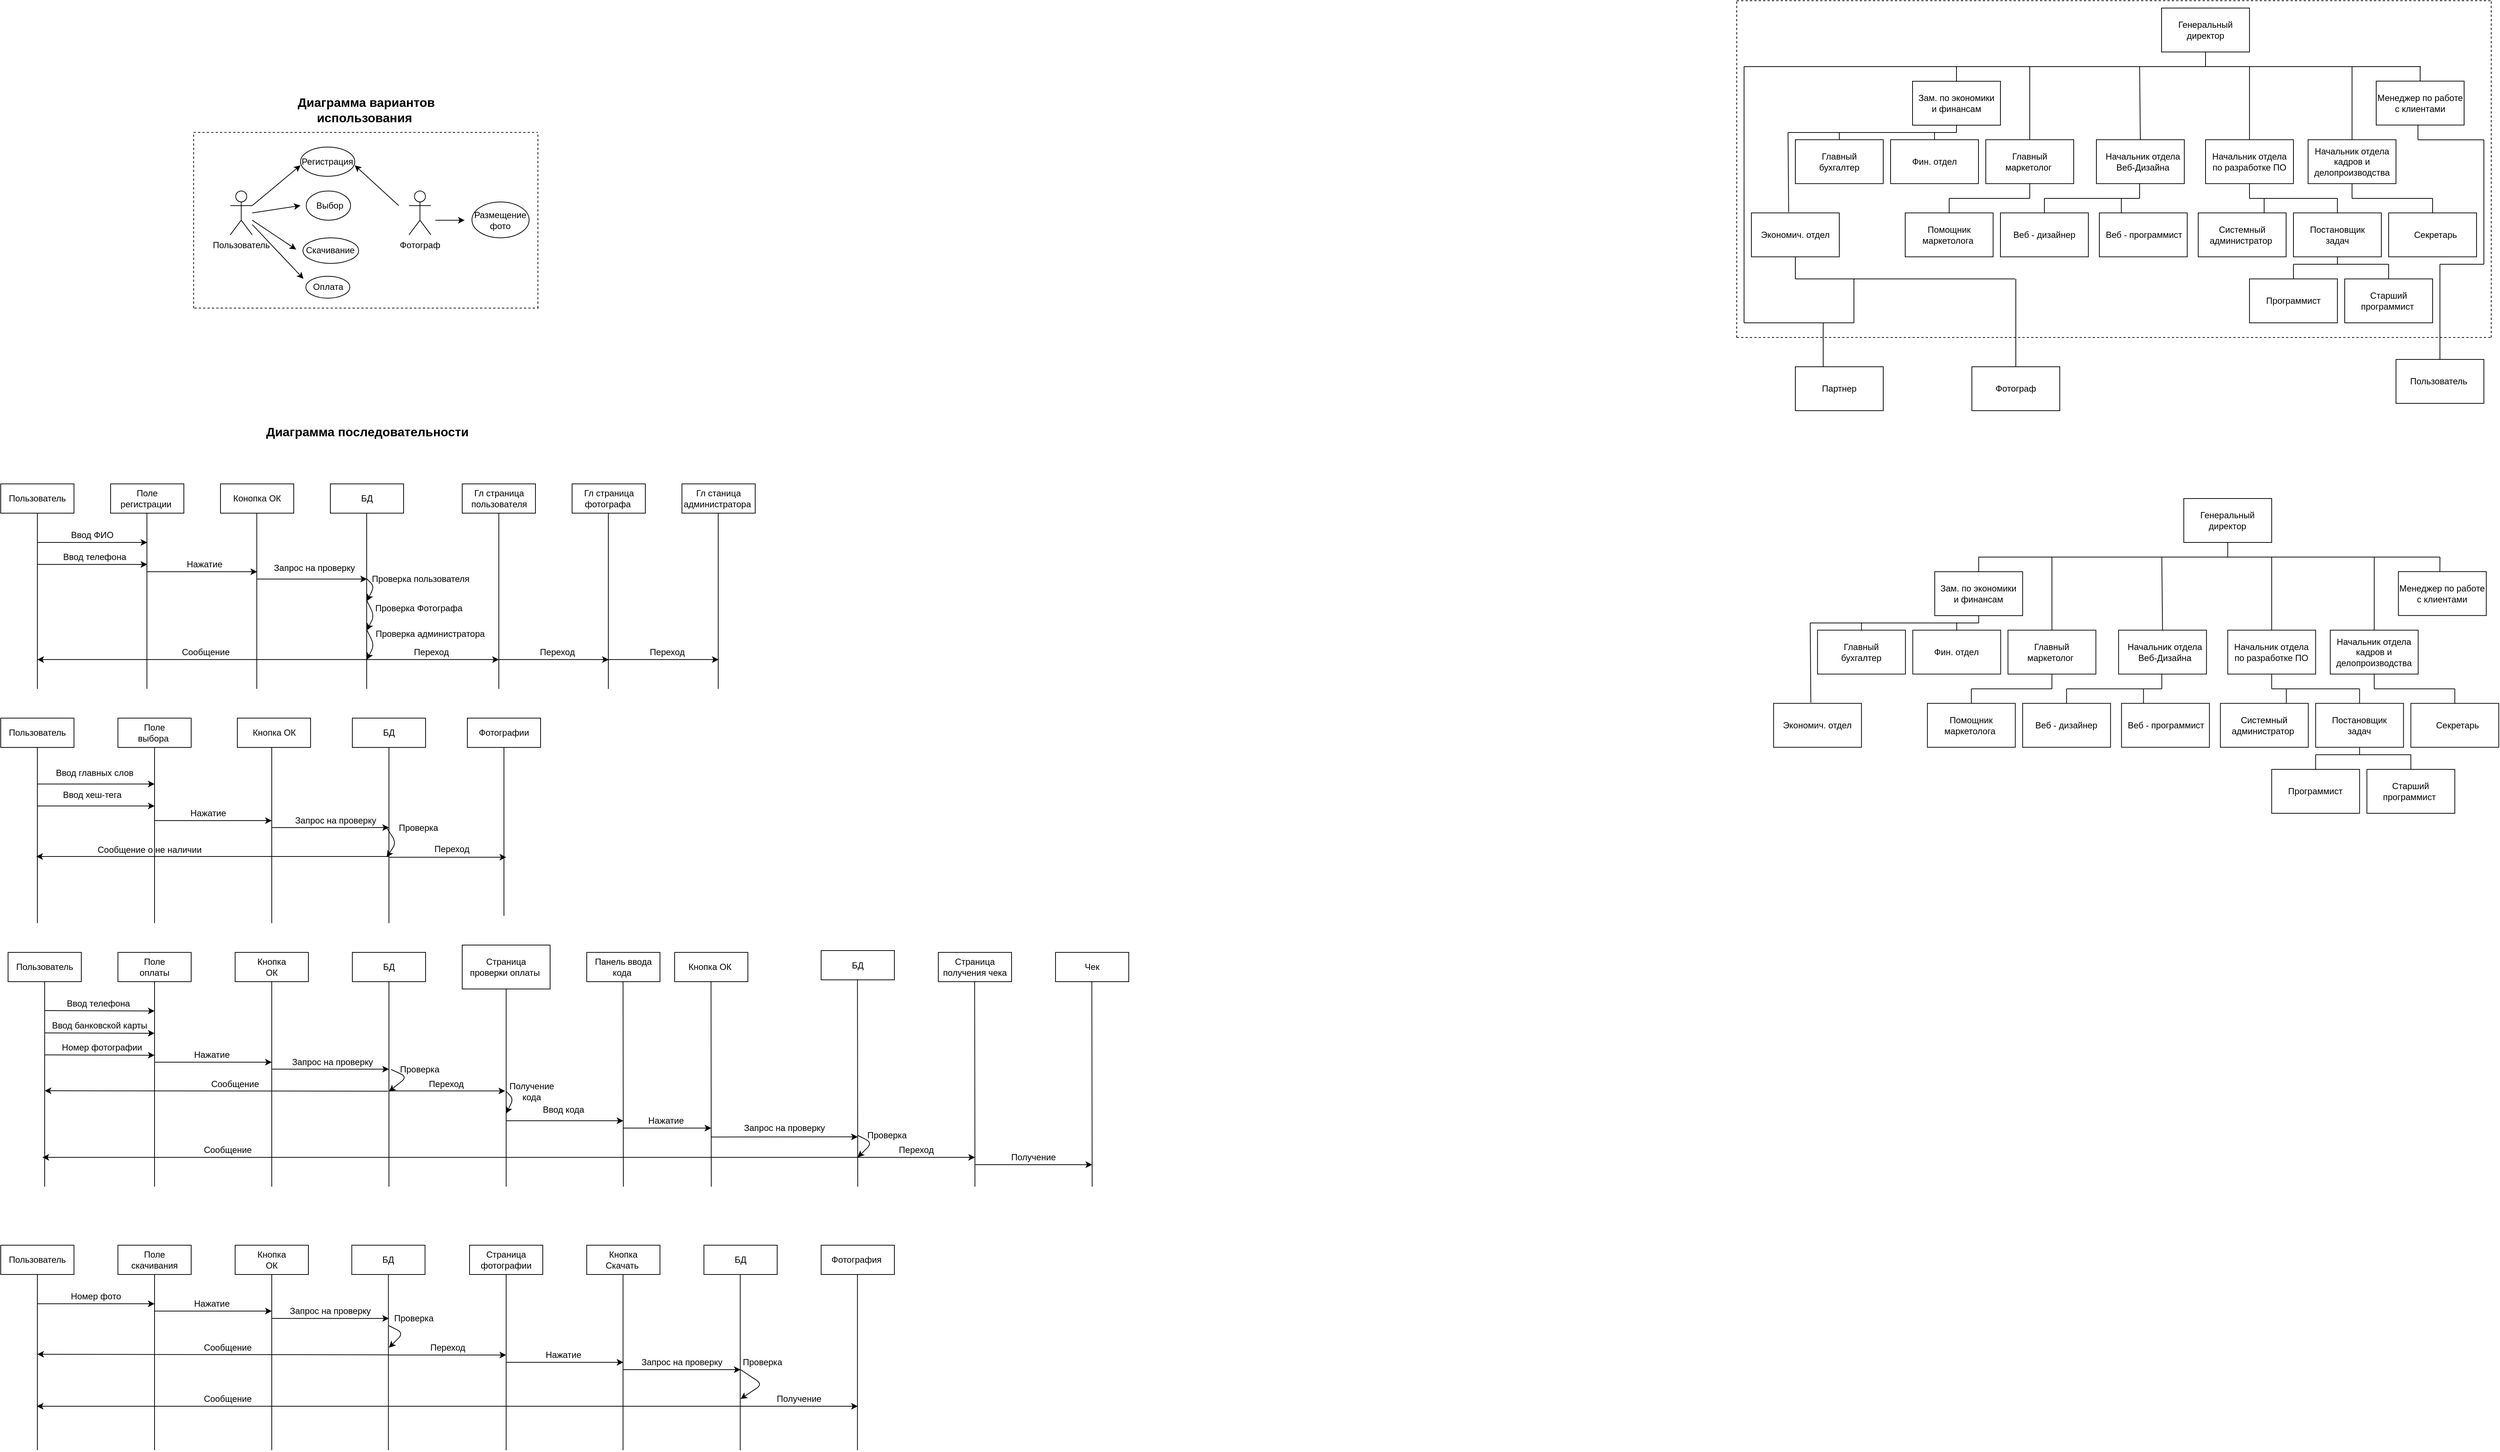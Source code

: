 <mxfile version="13.8.5" type="github">
  <diagram id="YE69xBtVCRSE5VGeOWay" name="Page-1">
    <mxGraphModel dx="2067" dy="689" grid="1" gridSize="10" guides="1" tooltips="1" connect="1" arrows="1" fold="1" page="1" pageScale="1" pageWidth="827" pageHeight="1169" math="0" shadow="0">
      <root>
        <mxCell id="0" />
        <mxCell id="1" parent="0" />
        <mxCell id="iiHJ2bzhxihyjnqLkJOd-1" value="Пользователь" style="shape=umlActor;verticalLabelPosition=bottom;verticalAlign=top;html=1;outlineConnect=0;" parent="1" vertex="1">
          <mxGeometry x="103.33" y="279.83" width="30" height="60" as="geometry" />
        </mxCell>
        <mxCell id="iiHJ2bzhxihyjnqLkJOd-2" value="Фотограф" style="shape=umlActor;verticalLabelPosition=bottom;verticalAlign=top;html=1;outlineConnect=0;" parent="1" vertex="1">
          <mxGeometry x="347.33" y="279.83" width="30" height="60" as="geometry" />
        </mxCell>
        <mxCell id="iiHJ2bzhxihyjnqLkJOd-3" value="&lt;font style=&quot;font-size: 17px&quot;&gt;&lt;b&gt;Диаграмма вариантов использования&amp;nbsp;&lt;/b&gt;&lt;/font&gt;" style="text;html=1;align=center;verticalAlign=middle;whiteSpace=wrap;rounded=0;" parent="1" vertex="1">
          <mxGeometry x="146.33" y="119.83" width="286" height="100" as="geometry" />
        </mxCell>
        <mxCell id="iiHJ2bzhxihyjnqLkJOd-8" value="" style="ellipse;whiteSpace=wrap;html=1;" parent="1" vertex="1">
          <mxGeometry x="206.58" y="396.33" width="60" height="30" as="geometry" />
        </mxCell>
        <mxCell id="iiHJ2bzhxihyjnqLkJOd-9" value="" style="ellipse;whiteSpace=wrap;html=1;" parent="1" vertex="1">
          <mxGeometry x="433.33" y="294.83" width="78" height="49" as="geometry" />
        </mxCell>
        <mxCell id="iiHJ2bzhxihyjnqLkJOd-10" value="" style="ellipse;whiteSpace=wrap;html=1;" parent="1" vertex="1">
          <mxGeometry x="207.08" y="279.83" width="60.5" height="40" as="geometry" />
        </mxCell>
        <mxCell id="iiHJ2bzhxihyjnqLkJOd-11" value="" style="ellipse;whiteSpace=wrap;html=1;" parent="1" vertex="1">
          <mxGeometry x="199.33" y="219.83" width="74" height="40" as="geometry" />
        </mxCell>
        <mxCell id="iiHJ2bzhxihyjnqLkJOd-12" value="" style="ellipse;whiteSpace=wrap;html=1;" parent="1" vertex="1">
          <mxGeometry x="202.58" y="343.83" width="76" height="35" as="geometry" />
        </mxCell>
        <mxCell id="iiHJ2bzhxihyjnqLkJOd-13" value="Регистрация" style="text;html=1;strokeColor=none;fillColor=none;align=center;verticalAlign=middle;whiteSpace=wrap;rounded=0;" parent="1" vertex="1">
          <mxGeometry x="216.33" y="229.83" width="40" height="20" as="geometry" />
        </mxCell>
        <mxCell id="iiHJ2bzhxihyjnqLkJOd-15" value="Выбор&amp;nbsp;" style="text;html=1;strokeColor=none;fillColor=none;align=center;verticalAlign=middle;whiteSpace=wrap;rounded=0;" parent="1" vertex="1">
          <mxGeometry x="220.58" y="289.83" width="40" height="20" as="geometry" />
        </mxCell>
        <mxCell id="iiHJ2bzhxihyjnqLkJOd-16" value="Оплата" style="text;html=1;strokeColor=none;fillColor=none;align=center;verticalAlign=middle;whiteSpace=wrap;rounded=0;" parent="1" vertex="1">
          <mxGeometry x="216.58" y="401.33" width="40" height="20" as="geometry" />
        </mxCell>
        <mxCell id="iiHJ2bzhxihyjnqLkJOd-17" value="Скачивание" style="text;html=1;strokeColor=none;fillColor=none;align=center;verticalAlign=middle;whiteSpace=wrap;rounded=0;" parent="1" vertex="1">
          <mxGeometry x="219.58" y="351.33" width="40" height="20" as="geometry" />
        </mxCell>
        <mxCell id="iiHJ2bzhxihyjnqLkJOd-20" value="Размещение фото" style="text;html=1;strokeColor=none;fillColor=none;align=center;verticalAlign=middle;whiteSpace=wrap;rounded=0;" parent="1" vertex="1">
          <mxGeometry x="432.33" y="299.83" width="80" height="40" as="geometry" />
        </mxCell>
        <mxCell id="iiHJ2bzhxihyjnqLkJOd-24" value="" style="endArrow=classic;html=1;" parent="1" edge="1">
          <mxGeometry width="50" height="50" relative="1" as="geometry">
            <mxPoint x="133.33" y="299.83" as="sourcePoint" />
            <mxPoint x="199.33" y="244.83" as="targetPoint" />
          </mxGeometry>
        </mxCell>
        <mxCell id="iiHJ2bzhxihyjnqLkJOd-26" value="" style="endArrow=classic;html=1;" parent="1" edge="1">
          <mxGeometry width="50" height="50" relative="1" as="geometry">
            <mxPoint x="333.33" y="299.83" as="sourcePoint" />
            <mxPoint x="273.33" y="244.83" as="targetPoint" />
          </mxGeometry>
        </mxCell>
        <mxCell id="iiHJ2bzhxihyjnqLkJOd-27" value="" style="endArrow=classic;html=1;" parent="1" edge="1">
          <mxGeometry width="50" height="50" relative="1" as="geometry">
            <mxPoint x="383.33" y="319.83" as="sourcePoint" />
            <mxPoint x="423.33" y="319.83" as="targetPoint" />
          </mxGeometry>
        </mxCell>
        <mxCell id="iiHJ2bzhxihyjnqLkJOd-28" value="" style="endArrow=classic;html=1;" parent="1" edge="1">
          <mxGeometry width="50" height="50" relative="1" as="geometry">
            <mxPoint x="133.33" y="309.83" as="sourcePoint" />
            <mxPoint x="199.33" y="299.83" as="targetPoint" />
          </mxGeometry>
        </mxCell>
        <mxCell id="iiHJ2bzhxihyjnqLkJOd-29" value="" style="endArrow=classic;html=1;" parent="1" edge="1">
          <mxGeometry width="50" height="50" relative="1" as="geometry">
            <mxPoint x="133.33" y="319.83" as="sourcePoint" />
            <mxPoint x="193.33" y="359.83" as="targetPoint" />
          </mxGeometry>
        </mxCell>
        <mxCell id="iiHJ2bzhxihyjnqLkJOd-30" value="" style="endArrow=classic;html=1;" parent="1" source="iiHJ2bzhxihyjnqLkJOd-1" edge="1">
          <mxGeometry width="50" height="50" relative="1" as="geometry">
            <mxPoint x="149.33" y="329.83" as="sourcePoint" />
            <mxPoint x="203.33" y="399.83" as="targetPoint" />
          </mxGeometry>
        </mxCell>
        <mxCell id="iiHJ2bzhxihyjnqLkJOd-31" value="" style="endArrow=none;dashed=1;html=1;" parent="1" edge="1">
          <mxGeometry width="50" height="50" relative="1" as="geometry">
            <mxPoint x="54.33" y="439.83" as="sourcePoint" />
            <mxPoint x="524.33" y="439.83" as="targetPoint" />
          </mxGeometry>
        </mxCell>
        <mxCell id="iiHJ2bzhxihyjnqLkJOd-32" value="" style="endArrow=none;dashed=1;html=1;" parent="1" edge="1">
          <mxGeometry width="50" height="50" relative="1" as="geometry">
            <mxPoint x="53.33" y="439.83" as="sourcePoint" />
            <mxPoint x="53.33" y="199.83" as="targetPoint" />
          </mxGeometry>
        </mxCell>
        <mxCell id="iiHJ2bzhxihyjnqLkJOd-33" value="" style="endArrow=none;dashed=1;html=1;" parent="1" edge="1">
          <mxGeometry width="50" height="50" relative="1" as="geometry">
            <mxPoint x="53.33" y="199.83" as="sourcePoint" />
            <mxPoint x="523.33" y="199.83" as="targetPoint" />
          </mxGeometry>
        </mxCell>
        <mxCell id="iiHJ2bzhxihyjnqLkJOd-34" value="" style="endArrow=none;dashed=1;html=1;" parent="1" edge="1">
          <mxGeometry width="50" height="50" relative="1" as="geometry">
            <mxPoint x="523.33" y="439.83" as="sourcePoint" />
            <mxPoint x="523.33" y="199.83" as="targetPoint" />
          </mxGeometry>
        </mxCell>
        <mxCell id="iiHJ2bzhxihyjnqLkJOd-60" value="&lt;font style=&quot;font-size: 17px&quot;&gt;&lt;b&gt;Диаграмма последовательности&amp;nbsp;&lt;/b&gt;&lt;/font&gt;" style="text;html=1;align=center;verticalAlign=middle;whiteSpace=wrap;rounded=0;" parent="1" vertex="1">
          <mxGeometry x="150" y="560" width="286" height="100" as="geometry" />
        </mxCell>
        <mxCell id="iiHJ2bzhxihyjnqLkJOd-63" value="" style="rounded=0;whiteSpace=wrap;html=1;" parent="1" vertex="1">
          <mxGeometry x="-210" y="680" width="100" height="40" as="geometry" />
        </mxCell>
        <mxCell id="iiHJ2bzhxihyjnqLkJOd-64" value="Пользователь" style="text;html=1;strokeColor=none;fillColor=none;align=center;verticalAlign=middle;whiteSpace=wrap;rounded=0;" parent="1" vertex="1">
          <mxGeometry x="-180" y="690" width="40" height="20" as="geometry" />
        </mxCell>
        <mxCell id="iiHJ2bzhxihyjnqLkJOd-65" value="" style="rounded=0;whiteSpace=wrap;html=1;" parent="1" vertex="1">
          <mxGeometry x="-60" y="680" width="100" height="40" as="geometry" />
        </mxCell>
        <mxCell id="iiHJ2bzhxihyjnqLkJOd-66" value="" style="rounded=0;whiteSpace=wrap;html=1;" parent="1" vertex="1">
          <mxGeometry x="90" y="680" width="100" height="40" as="geometry" />
        </mxCell>
        <mxCell id="iiHJ2bzhxihyjnqLkJOd-67" value="" style="rounded=0;whiteSpace=wrap;html=1;" parent="1" vertex="1">
          <mxGeometry x="420" y="680" width="100" height="40" as="geometry" />
        </mxCell>
        <mxCell id="iiHJ2bzhxihyjnqLkJOd-68" value="" style="rounded=0;whiteSpace=wrap;html=1;" parent="1" vertex="1">
          <mxGeometry x="240" y="680" width="100" height="40" as="geometry" />
        </mxCell>
        <mxCell id="iiHJ2bzhxihyjnqLkJOd-70" value="" style="endArrow=none;html=1;entryX=0.5;entryY=1;entryDx=0;entryDy=0;" parent="1" target="iiHJ2bzhxihyjnqLkJOd-63" edge="1">
          <mxGeometry width="50" height="50" relative="1" as="geometry">
            <mxPoint x="-160" y="960" as="sourcePoint" />
            <mxPoint x="-160" y="800" as="targetPoint" />
          </mxGeometry>
        </mxCell>
        <mxCell id="iiHJ2bzhxihyjnqLkJOd-71" value="" style="endArrow=none;html=1;entryX=0.5;entryY=1;entryDx=0;entryDy=0;" parent="1" edge="1">
          <mxGeometry width="50" height="50" relative="1" as="geometry">
            <mxPoint x="-10.42" y="960" as="sourcePoint" />
            <mxPoint x="-10.42" y="720" as="targetPoint" />
          </mxGeometry>
        </mxCell>
        <mxCell id="iiHJ2bzhxihyjnqLkJOd-72" value="" style="endArrow=none;html=1;entryX=0.5;entryY=1;entryDx=0;entryDy=0;" parent="1" edge="1">
          <mxGeometry width="50" height="50" relative="1" as="geometry">
            <mxPoint x="139.58" y="960" as="sourcePoint" />
            <mxPoint x="139.58" y="720" as="targetPoint" />
          </mxGeometry>
        </mxCell>
        <mxCell id="iiHJ2bzhxihyjnqLkJOd-73" value="" style="endArrow=none;html=1;entryX=0.5;entryY=1;entryDx=0;entryDy=0;" parent="1" edge="1">
          <mxGeometry width="50" height="50" relative="1" as="geometry">
            <mxPoint x="289.58" y="960" as="sourcePoint" />
            <mxPoint x="289.58" y="720" as="targetPoint" />
          </mxGeometry>
        </mxCell>
        <mxCell id="iiHJ2bzhxihyjnqLkJOd-74" value="" style="endArrow=none;html=1;entryX=0.5;entryY=1;entryDx=0;entryDy=0;" parent="1" edge="1">
          <mxGeometry width="50" height="50" relative="1" as="geometry">
            <mxPoint x="470.0" y="960" as="sourcePoint" />
            <mxPoint x="470.0" y="720" as="targetPoint" />
          </mxGeometry>
        </mxCell>
        <mxCell id="iiHJ2bzhxihyjnqLkJOd-75" value="Поле регистрации&amp;nbsp;" style="text;html=1;strokeColor=none;fillColor=none;align=center;verticalAlign=middle;whiteSpace=wrap;rounded=0;" parent="1" vertex="1">
          <mxGeometry x="-60" y="690" width="100" height="20" as="geometry" />
        </mxCell>
        <mxCell id="iiHJ2bzhxihyjnqLkJOd-76" value="Конопка ОК" style="text;html=1;strokeColor=none;fillColor=none;align=center;verticalAlign=middle;whiteSpace=wrap;rounded=0;" parent="1" vertex="1">
          <mxGeometry x="95" y="685" width="90" height="30" as="geometry" />
        </mxCell>
        <mxCell id="iiHJ2bzhxihyjnqLkJOd-77" value="БД" style="text;html=1;strokeColor=none;fillColor=none;align=center;verticalAlign=middle;whiteSpace=wrap;rounded=0;" parent="1" vertex="1">
          <mxGeometry x="270" y="690" width="40" height="20" as="geometry" />
        </mxCell>
        <mxCell id="iiHJ2bzhxihyjnqLkJOd-78" value="Гл страница пользователя" style="text;html=1;strokeColor=none;fillColor=none;align=center;verticalAlign=middle;whiteSpace=wrap;rounded=0;" parent="1" vertex="1">
          <mxGeometry x="426.5" y="690" width="87" height="20" as="geometry" />
        </mxCell>
        <mxCell id="iiHJ2bzhxihyjnqLkJOd-79" value="" style="endArrow=classic;html=1;" parent="1" edge="1">
          <mxGeometry width="50" height="50" relative="1" as="geometry">
            <mxPoint x="-160" y="760" as="sourcePoint" />
            <mxPoint x="-10" y="760" as="targetPoint" />
          </mxGeometry>
        </mxCell>
        <mxCell id="iiHJ2bzhxihyjnqLkJOd-80" value="Ввод ФИО" style="text;html=1;strokeColor=none;fillColor=none;align=center;verticalAlign=middle;whiteSpace=wrap;rounded=0;" parent="1" vertex="1">
          <mxGeometry x="-120" y="740" width="70" height="20" as="geometry" />
        </mxCell>
        <mxCell id="iiHJ2bzhxihyjnqLkJOd-81" value="" style="endArrow=classic;html=1;" parent="1" edge="1">
          <mxGeometry width="50" height="50" relative="1" as="geometry">
            <mxPoint x="-160.0" y="790" as="sourcePoint" />
            <mxPoint x="-10.0" y="790" as="targetPoint" />
          </mxGeometry>
        </mxCell>
        <mxCell id="iiHJ2bzhxihyjnqLkJOd-82" value="Ввод телефона&amp;nbsp;" style="text;html=1;strokeColor=none;fillColor=none;align=center;verticalAlign=middle;whiteSpace=wrap;rounded=0;" parent="1" vertex="1">
          <mxGeometry x="-130" y="770" width="100" height="20" as="geometry" />
        </mxCell>
        <mxCell id="iiHJ2bzhxihyjnqLkJOd-83" value="Нажатие&amp;nbsp;" style="text;html=1;strokeColor=none;fillColor=none;align=center;verticalAlign=middle;whiteSpace=wrap;rounded=0;" parent="1" vertex="1">
          <mxGeometry x="50" y="780" width="40" height="20" as="geometry" />
        </mxCell>
        <mxCell id="iiHJ2bzhxihyjnqLkJOd-84" value="" style="endArrow=classic;html=1;" parent="1" edge="1">
          <mxGeometry width="50" height="50" relative="1" as="geometry">
            <mxPoint x="-10.0" y="800" as="sourcePoint" />
            <mxPoint x="140.0" y="800" as="targetPoint" />
          </mxGeometry>
        </mxCell>
        <mxCell id="iiHJ2bzhxihyjnqLkJOd-85" value="" style="endArrow=classic;html=1;" parent="1" edge="1">
          <mxGeometry width="50" height="50" relative="1" as="geometry">
            <mxPoint x="140.0" y="810" as="sourcePoint" />
            <mxPoint x="290" y="810" as="targetPoint" />
          </mxGeometry>
        </mxCell>
        <mxCell id="iiHJ2bzhxihyjnqLkJOd-87" value="" style="endArrow=classic;html=1;" parent="1" edge="1">
          <mxGeometry width="50" height="50" relative="1" as="geometry">
            <mxPoint x="290" y="920" as="sourcePoint" />
            <mxPoint x="470" y="920" as="targetPoint" />
          </mxGeometry>
        </mxCell>
        <mxCell id="iiHJ2bzhxihyjnqLkJOd-88" value="Запрос на проверку&amp;nbsp;" style="text;html=1;strokeColor=none;fillColor=none;align=center;verticalAlign=middle;whiteSpace=wrap;rounded=0;" parent="1" vertex="1">
          <mxGeometry x="150" y="780" width="140" height="30" as="geometry" />
        </mxCell>
        <mxCell id="iiHJ2bzhxihyjnqLkJOd-90" value="" style="endArrow=classic;html=1;exitX=1;exitY=1;exitDx=0;exitDy=0;" parent="1" source="iiHJ2bzhxihyjnqLkJOd-88" edge="1">
          <mxGeometry width="50" height="50" relative="1" as="geometry">
            <mxPoint x="320" y="810" as="sourcePoint" />
            <mxPoint x="290" y="840" as="targetPoint" />
            <Array as="points">
              <mxPoint x="300" y="820" />
            </Array>
          </mxGeometry>
        </mxCell>
        <mxCell id="iiHJ2bzhxihyjnqLkJOd-91" value="Проверка пользователя&amp;nbsp;" style="text;html=1;strokeColor=none;fillColor=none;align=center;verticalAlign=middle;whiteSpace=wrap;rounded=0;" parent="1" vertex="1">
          <mxGeometry x="290" y="790" width="150" height="40" as="geometry" />
        </mxCell>
        <mxCell id="iiHJ2bzhxihyjnqLkJOd-92" value="Проверка Фотографа&amp;nbsp;" style="text;html=1;strokeColor=none;fillColor=none;align=center;verticalAlign=middle;whiteSpace=wrap;rounded=0;" parent="1" vertex="1">
          <mxGeometry x="286.25" y="840" width="152.75" height="20" as="geometry" />
        </mxCell>
        <mxCell id="iiHJ2bzhxihyjnqLkJOd-94" value="" style="endArrow=classic;html=1;" parent="1" edge="1">
          <mxGeometry width="50" height="50" relative="1" as="geometry">
            <mxPoint x="290" y="840" as="sourcePoint" />
            <mxPoint x="290" y="880" as="targetPoint" />
            <Array as="points">
              <mxPoint x="300" y="860" />
            </Array>
          </mxGeometry>
        </mxCell>
        <mxCell id="iiHJ2bzhxihyjnqLkJOd-95" value="" style="endArrow=classic;html=1;" parent="1" edge="1">
          <mxGeometry width="50" height="50" relative="1" as="geometry">
            <mxPoint x="290" y="880" as="sourcePoint" />
            <mxPoint x="290" y="920" as="targetPoint" />
            <Array as="points">
              <mxPoint x="300" y="900" />
            </Array>
          </mxGeometry>
        </mxCell>
        <mxCell id="iiHJ2bzhxihyjnqLkJOd-96" value="Проверка администратора&amp;nbsp;" style="text;html=1;strokeColor=none;fillColor=none;align=center;verticalAlign=middle;whiteSpace=wrap;rounded=0;" parent="1" vertex="1">
          <mxGeometry x="283" y="860" width="190" height="50" as="geometry" />
        </mxCell>
        <mxCell id="iiHJ2bzhxihyjnqLkJOd-97" value="Переход" style="text;html=1;strokeColor=none;fillColor=none;align=center;verticalAlign=middle;whiteSpace=wrap;rounded=0;" parent="1" vertex="1">
          <mxGeometry x="358" y="900" width="40" height="20" as="geometry" />
        </mxCell>
        <mxCell id="iiHJ2bzhxihyjnqLkJOd-98" value="" style="rounded=0;whiteSpace=wrap;html=1;" parent="1" vertex="1">
          <mxGeometry x="570" y="680" width="100" height="40" as="geometry" />
        </mxCell>
        <mxCell id="iiHJ2bzhxihyjnqLkJOd-99" value="Гл страница фотографа&amp;nbsp;" style="text;html=1;strokeColor=none;fillColor=none;align=center;verticalAlign=middle;whiteSpace=wrap;rounded=0;" parent="1" vertex="1">
          <mxGeometry x="576.5" y="690" width="87" height="20" as="geometry" />
        </mxCell>
        <mxCell id="iiHJ2bzhxihyjnqLkJOd-100" value="" style="rounded=0;whiteSpace=wrap;html=1;" parent="1" vertex="1">
          <mxGeometry x="720" y="680" width="100" height="40" as="geometry" />
        </mxCell>
        <mxCell id="iiHJ2bzhxihyjnqLkJOd-101" value="Гл станица администратора&amp;nbsp;" style="text;html=1;strokeColor=none;fillColor=none;align=center;verticalAlign=middle;whiteSpace=wrap;rounded=0;" parent="1" vertex="1">
          <mxGeometry x="715" y="667.5" width="110" height="65" as="geometry" />
        </mxCell>
        <mxCell id="VN3i59JF1z_-Vm6CVips-3" value="" style="rounded=0;whiteSpace=wrap;html=1;" parent="1" vertex="1">
          <mxGeometry x="-210" y="1000" width="100" height="40" as="geometry" />
        </mxCell>
        <mxCell id="VN3i59JF1z_-Vm6CVips-4" value="Пользователь" style="text;html=1;strokeColor=none;fillColor=none;align=center;verticalAlign=middle;whiteSpace=wrap;rounded=0;" parent="1" vertex="1">
          <mxGeometry x="-180" y="1010" width="40" height="20" as="geometry" />
        </mxCell>
        <mxCell id="VN3i59JF1z_-Vm6CVips-5" value="" style="endArrow=none;html=1;entryX=0.5;entryY=1;entryDx=0;entryDy=0;" parent="1" target="VN3i59JF1z_-Vm6CVips-3" edge="1">
          <mxGeometry width="50" height="50" relative="1" as="geometry">
            <mxPoint x="-160" y="1280" as="sourcePoint" />
            <mxPoint x="-150" y="1120" as="targetPoint" />
          </mxGeometry>
        </mxCell>
        <mxCell id="VN3i59JF1z_-Vm6CVips-9" value="" style="rounded=0;whiteSpace=wrap;html=1;" parent="1" vertex="1">
          <mxGeometry x="-50" y="1000" width="100" height="40" as="geometry" />
        </mxCell>
        <mxCell id="VN3i59JF1z_-Vm6CVips-10" value="Поле выбора&amp;nbsp;" style="text;html=1;strokeColor=none;fillColor=none;align=center;verticalAlign=middle;whiteSpace=wrap;rounded=0;" parent="1" vertex="1">
          <mxGeometry x="-20" y="1010" width="40" height="20" as="geometry" />
        </mxCell>
        <mxCell id="VN3i59JF1z_-Vm6CVips-11" value="" style="endArrow=none;html=1;entryX=0.5;entryY=1;entryDx=0;entryDy=0;" parent="1" target="VN3i59JF1z_-Vm6CVips-9" edge="1">
          <mxGeometry width="50" height="50" relative="1" as="geometry">
            <mxPoint y="1280" as="sourcePoint" />
            <mxPoint x="10" y="1120" as="targetPoint" />
          </mxGeometry>
        </mxCell>
        <mxCell id="VN3i59JF1z_-Vm6CVips-12" value="" style="rounded=0;whiteSpace=wrap;html=1;" parent="1" vertex="1">
          <mxGeometry x="270" y="1000" width="100" height="40" as="geometry" />
        </mxCell>
        <mxCell id="VN3i59JF1z_-Vm6CVips-13" value="БД" style="text;html=1;strokeColor=none;fillColor=none;align=center;verticalAlign=middle;whiteSpace=wrap;rounded=0;" parent="1" vertex="1">
          <mxGeometry x="300" y="1010" width="40" height="20" as="geometry" />
        </mxCell>
        <mxCell id="VN3i59JF1z_-Vm6CVips-14" value="" style="endArrow=none;html=1;entryX=0.5;entryY=1;entryDx=0;entryDy=0;" parent="1" target="VN3i59JF1z_-Vm6CVips-12" edge="1">
          <mxGeometry width="50" height="50" relative="1" as="geometry">
            <mxPoint x="320" y="1280" as="sourcePoint" />
            <mxPoint x="297" y="1120" as="targetPoint" />
          </mxGeometry>
        </mxCell>
        <mxCell id="VN3i59JF1z_-Vm6CVips-15" value="" style="rounded=0;whiteSpace=wrap;html=1;" parent="1" vertex="1">
          <mxGeometry x="427" y="1000" width="100" height="40" as="geometry" />
        </mxCell>
        <mxCell id="VN3i59JF1z_-Vm6CVips-16" value="Фотографии" style="text;html=1;strokeColor=none;fillColor=none;align=center;verticalAlign=middle;whiteSpace=wrap;rounded=0;" parent="1" vertex="1">
          <mxGeometry x="457" y="1010" width="40" height="20" as="geometry" />
        </mxCell>
        <mxCell id="VN3i59JF1z_-Vm6CVips-17" value="" style="endArrow=none;html=1;entryX=0.5;entryY=1;entryDx=0;entryDy=0;" parent="1" target="VN3i59JF1z_-Vm6CVips-15" edge="1">
          <mxGeometry width="50" height="50" relative="1" as="geometry">
            <mxPoint x="477" y="1270" as="sourcePoint" />
            <mxPoint x="540.25" y="1120" as="targetPoint" />
          </mxGeometry>
        </mxCell>
        <mxCell id="VN3i59JF1z_-Vm6CVips-21" value="" style="rounded=0;whiteSpace=wrap;html=1;" parent="1" vertex="1">
          <mxGeometry x="-200" y="1320" width="100" height="40" as="geometry" />
        </mxCell>
        <mxCell id="VN3i59JF1z_-Vm6CVips-22" value="Пользователь" style="text;html=1;strokeColor=none;fillColor=none;align=center;verticalAlign=middle;whiteSpace=wrap;rounded=0;" parent="1" vertex="1">
          <mxGeometry x="-170" y="1330" width="40" height="20" as="geometry" />
        </mxCell>
        <mxCell id="VN3i59JF1z_-Vm6CVips-23" value="" style="endArrow=none;html=1;entryX=0.5;entryY=1;entryDx=0;entryDy=0;" parent="1" target="VN3i59JF1z_-Vm6CVips-21" edge="1">
          <mxGeometry width="50" height="50" relative="1" as="geometry">
            <mxPoint x="-150" y="1640" as="sourcePoint" />
            <mxPoint x="-150" y="1440" as="targetPoint" />
          </mxGeometry>
        </mxCell>
        <mxCell id="VN3i59JF1z_-Vm6CVips-24" value="" style="rounded=0;whiteSpace=wrap;html=1;" parent="1" vertex="1">
          <mxGeometry x="-50" y="1320" width="100" height="40" as="geometry" />
        </mxCell>
        <mxCell id="VN3i59JF1z_-Vm6CVips-25" value="Поле оплаты" style="text;html=1;strokeColor=none;fillColor=none;align=center;verticalAlign=middle;whiteSpace=wrap;rounded=0;" parent="1" vertex="1">
          <mxGeometry x="-20" y="1330" width="40" height="20" as="geometry" />
        </mxCell>
        <mxCell id="VN3i59JF1z_-Vm6CVips-26" value="" style="endArrow=none;html=1;entryX=0.5;entryY=1;entryDx=0;entryDy=0;" parent="1" target="VN3i59JF1z_-Vm6CVips-24" edge="1">
          <mxGeometry width="50" height="50" relative="1" as="geometry">
            <mxPoint y="1640" as="sourcePoint" />
            <mxPoint x="-10" y="1440" as="targetPoint" />
          </mxGeometry>
        </mxCell>
        <mxCell id="VN3i59JF1z_-Vm6CVips-27" value="" style="rounded=0;whiteSpace=wrap;html=1;" parent="1" vertex="1">
          <mxGeometry x="110" y="1320" width="100" height="40" as="geometry" />
        </mxCell>
        <mxCell id="VN3i59JF1z_-Vm6CVips-28" value="Кнопка ОК" style="text;html=1;strokeColor=none;fillColor=none;align=center;verticalAlign=middle;whiteSpace=wrap;rounded=0;" parent="1" vertex="1">
          <mxGeometry x="140" y="1330" width="40" height="20" as="geometry" />
        </mxCell>
        <mxCell id="VN3i59JF1z_-Vm6CVips-29" value="" style="endArrow=none;html=1;entryX=0.5;entryY=1;entryDx=0;entryDy=0;" parent="1" target="VN3i59JF1z_-Vm6CVips-27" edge="1">
          <mxGeometry width="50" height="50" relative="1" as="geometry">
            <mxPoint x="160" y="1640" as="sourcePoint" />
            <mxPoint x="140" y="1440" as="targetPoint" />
          </mxGeometry>
        </mxCell>
        <mxCell id="VN3i59JF1z_-Vm6CVips-30" value="" style="rounded=0;whiteSpace=wrap;html=1;" parent="1" vertex="1">
          <mxGeometry x="270" y="1320" width="100" height="40" as="geometry" />
        </mxCell>
        <mxCell id="VN3i59JF1z_-Vm6CVips-31" value="БД" style="text;html=1;strokeColor=none;fillColor=none;align=center;verticalAlign=middle;whiteSpace=wrap;rounded=0;" parent="1" vertex="1">
          <mxGeometry x="300" y="1330" width="40" height="20" as="geometry" />
        </mxCell>
        <mxCell id="VN3i59JF1z_-Vm6CVips-32" value="" style="endArrow=none;html=1;entryX=0.5;entryY=1;entryDx=0;entryDy=0;" parent="1" target="VN3i59JF1z_-Vm6CVips-30" edge="1">
          <mxGeometry width="50" height="50" relative="1" as="geometry">
            <mxPoint x="320" y="1640" as="sourcePoint" />
            <mxPoint x="283.25" y="1440" as="targetPoint" />
          </mxGeometry>
        </mxCell>
        <mxCell id="VN3i59JF1z_-Vm6CVips-33" value="" style="rounded=0;whiteSpace=wrap;html=1;" parent="1" vertex="1">
          <mxGeometry x="420" y="1310" width="120" height="60" as="geometry" />
        </mxCell>
        <mxCell id="VN3i59JF1z_-Vm6CVips-34" value="Страница проверки оплаты&amp;nbsp;" style="text;html=1;strokeColor=none;fillColor=none;align=center;verticalAlign=middle;whiteSpace=wrap;rounded=0;" parent="1" vertex="1">
          <mxGeometry x="425" y="1317.5" width="110" height="45" as="geometry" />
        </mxCell>
        <mxCell id="VN3i59JF1z_-Vm6CVips-35" value="" style="endArrow=none;html=1;entryX=0.5;entryY=1;entryDx=0;entryDy=0;" parent="1" target="VN3i59JF1z_-Vm6CVips-33" edge="1">
          <mxGeometry width="50" height="50" relative="1" as="geometry">
            <mxPoint x="480" y="1640" as="sourcePoint" />
            <mxPoint x="472" y="1380" as="targetPoint" />
          </mxGeometry>
        </mxCell>
        <mxCell id="VN3i59JF1z_-Vm6CVips-36" value="" style="rounded=0;whiteSpace=wrap;html=1;" parent="1" vertex="1">
          <mxGeometry x="-210" y="1720" width="100" height="40" as="geometry" />
        </mxCell>
        <mxCell id="VN3i59JF1z_-Vm6CVips-37" value="Пользователь" style="text;html=1;strokeColor=none;fillColor=none;align=center;verticalAlign=middle;whiteSpace=wrap;rounded=0;" parent="1" vertex="1">
          <mxGeometry x="-180" y="1730" width="40" height="20" as="geometry" />
        </mxCell>
        <mxCell id="VN3i59JF1z_-Vm6CVips-38" value="" style="endArrow=none;html=1;entryX=0.5;entryY=1;entryDx=0;entryDy=0;" parent="1" target="VN3i59JF1z_-Vm6CVips-36" edge="1">
          <mxGeometry width="50" height="50" relative="1" as="geometry">
            <mxPoint x="-160" y="2000" as="sourcePoint" />
            <mxPoint x="-160" y="1840" as="targetPoint" />
          </mxGeometry>
        </mxCell>
        <mxCell id="VN3i59JF1z_-Vm6CVips-39" value="" style="rounded=0;whiteSpace=wrap;html=1;" parent="1" vertex="1">
          <mxGeometry x="-50" y="1720" width="100" height="40" as="geometry" />
        </mxCell>
        <mxCell id="VN3i59JF1z_-Vm6CVips-40" value="Поле скачивания" style="text;html=1;strokeColor=none;fillColor=none;align=center;verticalAlign=middle;whiteSpace=wrap;rounded=0;" parent="1" vertex="1">
          <mxGeometry x="-20" y="1730" width="40" height="20" as="geometry" />
        </mxCell>
        <mxCell id="VN3i59JF1z_-Vm6CVips-41" value="" style="endArrow=none;html=1;entryX=0.5;entryY=1;entryDx=0;entryDy=0;" parent="1" target="VN3i59JF1z_-Vm6CVips-39" edge="1">
          <mxGeometry width="50" height="50" relative="1" as="geometry">
            <mxPoint y="2000" as="sourcePoint" />
            <mxPoint y="1840" as="targetPoint" />
          </mxGeometry>
        </mxCell>
        <mxCell id="VN3i59JF1z_-Vm6CVips-42" value="" style="rounded=0;whiteSpace=wrap;html=1;" parent="1" vertex="1">
          <mxGeometry x="110" y="1720" width="100" height="40" as="geometry" />
        </mxCell>
        <mxCell id="VN3i59JF1z_-Vm6CVips-43" value="Кнопка ОК" style="text;html=1;strokeColor=none;fillColor=none;align=center;verticalAlign=middle;whiteSpace=wrap;rounded=0;" parent="1" vertex="1">
          <mxGeometry x="140" y="1730" width="40" height="20" as="geometry" />
        </mxCell>
        <mxCell id="VN3i59JF1z_-Vm6CVips-44" value="" style="endArrow=none;html=1;entryX=0.5;entryY=1;entryDx=0;entryDy=0;" parent="1" target="VN3i59JF1z_-Vm6CVips-42" edge="1">
          <mxGeometry width="50" height="50" relative="1" as="geometry">
            <mxPoint x="160" y="2000" as="sourcePoint" />
            <mxPoint x="160" y="1840" as="targetPoint" />
          </mxGeometry>
        </mxCell>
        <mxCell id="VN3i59JF1z_-Vm6CVips-45" value="" style="rounded=0;whiteSpace=wrap;html=1;" parent="1" vertex="1">
          <mxGeometry x="269.25" y="1720" width="100" height="40" as="geometry" />
        </mxCell>
        <mxCell id="VN3i59JF1z_-Vm6CVips-46" value="БД" style="text;html=1;strokeColor=none;fillColor=none;align=center;verticalAlign=middle;whiteSpace=wrap;rounded=0;" parent="1" vertex="1">
          <mxGeometry x="299.25" y="1730" width="40" height="20" as="geometry" />
        </mxCell>
        <mxCell id="VN3i59JF1z_-Vm6CVips-47" value="" style="endArrow=none;html=1;entryX=0.5;entryY=1;entryDx=0;entryDy=0;" parent="1" target="VN3i59JF1z_-Vm6CVips-45" edge="1">
          <mxGeometry width="50" height="50" relative="1" as="geometry">
            <mxPoint x="319.25" y="2000" as="sourcePoint" />
            <mxPoint x="319.25" y="1840" as="targetPoint" />
          </mxGeometry>
        </mxCell>
        <mxCell id="VN3i59JF1z_-Vm6CVips-48" value="" style="rounded=0;whiteSpace=wrap;html=1;" parent="1" vertex="1">
          <mxGeometry x="430" y="1720" width="100" height="40" as="geometry" />
        </mxCell>
        <mxCell id="VN3i59JF1z_-Vm6CVips-49" value="Страница фотографии" style="text;html=1;strokeColor=none;fillColor=none;align=center;verticalAlign=middle;whiteSpace=wrap;rounded=0;" parent="1" vertex="1">
          <mxGeometry x="460" y="1730" width="40" height="20" as="geometry" />
        </mxCell>
        <mxCell id="VN3i59JF1z_-Vm6CVips-50" value="" style="endArrow=none;html=1;entryX=0.5;entryY=1;entryDx=0;entryDy=0;" parent="1" target="VN3i59JF1z_-Vm6CVips-48" edge="1">
          <mxGeometry width="50" height="50" relative="1" as="geometry">
            <mxPoint x="480" y="2000" as="sourcePoint" />
            <mxPoint x="480" y="1840" as="targetPoint" />
          </mxGeometry>
        </mxCell>
        <mxCell id="VN3i59JF1z_-Vm6CVips-52" value="" style="endArrow=classic;html=1;" parent="1" edge="1">
          <mxGeometry width="50" height="50" relative="1" as="geometry">
            <mxPoint x="-160.0" y="1090" as="sourcePoint" />
            <mxPoint y="1090" as="targetPoint" />
          </mxGeometry>
        </mxCell>
        <mxCell id="VN3i59JF1z_-Vm6CVips-53" value="Ввод главных слов&amp;nbsp;" style="text;html=1;strokeColor=none;fillColor=none;align=center;verticalAlign=middle;whiteSpace=wrap;rounded=0;" parent="1" vertex="1">
          <mxGeometry x="-140" y="1060" width="120" height="30" as="geometry" />
        </mxCell>
        <mxCell id="VN3i59JF1z_-Vm6CVips-54" value="Ввод хеш-тега" style="text;html=1;strokeColor=none;fillColor=none;align=center;verticalAlign=middle;whiteSpace=wrap;rounded=0;" parent="1" vertex="1">
          <mxGeometry x="-150" y="1090" width="130" height="30" as="geometry" />
        </mxCell>
        <mxCell id="VN3i59JF1z_-Vm6CVips-55" value="" style="endArrow=classic;html=1;" parent="1" edge="1">
          <mxGeometry width="50" height="50" relative="1" as="geometry">
            <mxPoint x="-160.0" y="1120" as="sourcePoint" />
            <mxPoint y="1120" as="targetPoint" />
          </mxGeometry>
        </mxCell>
        <mxCell id="VN3i59JF1z_-Vm6CVips-56" value="" style="endArrow=classic;html=1;" parent="1" edge="1">
          <mxGeometry width="50" height="50" relative="1" as="geometry">
            <mxPoint x="2.274e-13" y="1140" as="sourcePoint" />
            <mxPoint x="160" y="1140" as="targetPoint" />
          </mxGeometry>
        </mxCell>
        <mxCell id="VN3i59JF1z_-Vm6CVips-57" value="Запрос на проверку&amp;nbsp;" style="text;html=1;strokeColor=none;fillColor=none;align=center;verticalAlign=middle;whiteSpace=wrap;rounded=0;" parent="1" vertex="1">
          <mxGeometry x="164.25" y="1120" width="170" height="40" as="geometry" />
        </mxCell>
        <mxCell id="VN3i59JF1z_-Vm6CVips-58" value="" style="endArrow=classic;html=1;" parent="1" edge="1">
          <mxGeometry width="50" height="50" relative="1" as="geometry">
            <mxPoint x="317" y="1150" as="sourcePoint" />
            <mxPoint x="317" y="1190" as="targetPoint" />
            <Array as="points">
              <mxPoint x="330" y="1170" />
            </Array>
          </mxGeometry>
        </mxCell>
        <mxCell id="VN3i59JF1z_-Vm6CVips-59" value="Проверка&amp;nbsp;" style="text;html=1;strokeColor=none;fillColor=none;align=center;verticalAlign=middle;whiteSpace=wrap;rounded=0;" parent="1" vertex="1">
          <mxGeometry x="342" y="1140" width="40" height="20" as="geometry" />
        </mxCell>
        <mxCell id="VN3i59JF1z_-Vm6CVips-60" value="" style="endArrow=classic;html=1;" parent="1" edge="1">
          <mxGeometry width="50" height="50" relative="1" as="geometry">
            <mxPoint x="320.0" y="1190" as="sourcePoint" />
            <mxPoint x="480" y="1190" as="targetPoint" />
          </mxGeometry>
        </mxCell>
        <mxCell id="VN3i59JF1z_-Vm6CVips-61" value="Переход" style="text;html=1;strokeColor=none;fillColor=none;align=center;verticalAlign=middle;whiteSpace=wrap;rounded=0;" parent="1" vertex="1">
          <mxGeometry x="386.25" y="1169" width="40" height="20" as="geometry" />
        </mxCell>
        <mxCell id="VN3i59JF1z_-Vm6CVips-63" value="" style="endArrow=classic;html=1;" parent="1" edge="1">
          <mxGeometry width="50" height="50" relative="1" as="geometry">
            <mxPoint x="320" y="1189" as="sourcePoint" />
            <mxPoint x="-161.5" y="1189" as="targetPoint" />
          </mxGeometry>
        </mxCell>
        <mxCell id="VN3i59JF1z_-Vm6CVips-64" value="Сообщение о не наличии&amp;nbsp;" style="text;html=1;strokeColor=none;fillColor=none;align=center;verticalAlign=middle;whiteSpace=wrap;rounded=0;" parent="1" vertex="1">
          <mxGeometry x="-100" y="1160" width="190" height="40" as="geometry" />
        </mxCell>
        <mxCell id="VN3i59JF1z_-Vm6CVips-65" value="" style="endArrow=none;html=1;entryX=0.5;entryY=1;entryDx=0;entryDy=0;" parent="1" edge="1">
          <mxGeometry width="50" height="50" relative="1" as="geometry">
            <mxPoint x="619.5" y="960" as="sourcePoint" />
            <mxPoint x="619.5" y="720" as="targetPoint" />
          </mxGeometry>
        </mxCell>
        <mxCell id="VN3i59JF1z_-Vm6CVips-66" value="" style="endArrow=none;html=1;entryX=0.5;entryY=1;entryDx=0;entryDy=0;" parent="1" edge="1">
          <mxGeometry width="50" height="50" relative="1" as="geometry">
            <mxPoint x="769.5" y="960" as="sourcePoint" />
            <mxPoint x="769.5" y="720" as="targetPoint" />
          </mxGeometry>
        </mxCell>
        <mxCell id="VN3i59JF1z_-Vm6CVips-67" value="" style="endArrow=classic;html=1;" parent="1" edge="1">
          <mxGeometry width="50" height="50" relative="1" as="geometry">
            <mxPoint x="470" y="920" as="sourcePoint" />
            <mxPoint x="620" y="920" as="targetPoint" />
          </mxGeometry>
        </mxCell>
        <mxCell id="VN3i59JF1z_-Vm6CVips-68" value="" style="endArrow=classic;html=1;" parent="1" edge="1">
          <mxGeometry width="50" height="50" relative="1" as="geometry">
            <mxPoint x="620" y="920" as="sourcePoint" />
            <mxPoint x="770" y="920" as="targetPoint" />
          </mxGeometry>
        </mxCell>
        <mxCell id="VN3i59JF1z_-Vm6CVips-69" value="Переход" style="text;html=1;strokeColor=none;fillColor=none;align=center;verticalAlign=middle;whiteSpace=wrap;rounded=0;" parent="1" vertex="1">
          <mxGeometry x="530" y="900" width="40" height="20" as="geometry" />
        </mxCell>
        <mxCell id="VN3i59JF1z_-Vm6CVips-70" value="Переход" style="text;html=1;strokeColor=none;fillColor=none;align=center;verticalAlign=middle;whiteSpace=wrap;rounded=0;" parent="1" vertex="1">
          <mxGeometry x="680" y="900" width="40" height="20" as="geometry" />
        </mxCell>
        <mxCell id="VN3i59JF1z_-Vm6CVips-71" value="" style="endArrow=classic;html=1;" parent="1" edge="1">
          <mxGeometry width="50" height="50" relative="1" as="geometry">
            <mxPoint x="290" y="920" as="sourcePoint" />
            <mxPoint x="-160" y="920" as="targetPoint" />
          </mxGeometry>
        </mxCell>
        <mxCell id="VN3i59JF1z_-Vm6CVips-73" value="Сообщение" style="text;html=1;strokeColor=none;fillColor=none;align=center;verticalAlign=middle;whiteSpace=wrap;rounded=0;" parent="1" vertex="1">
          <mxGeometry x="50" y="900" width="40" height="20" as="geometry" />
        </mxCell>
        <mxCell id="VN3i59JF1z_-Vm6CVips-74" value="" style="rounded=0;whiteSpace=wrap;html=1;" parent="1" vertex="1">
          <mxGeometry x="113" y="1000" width="100" height="40" as="geometry" />
        </mxCell>
        <mxCell id="VN3i59JF1z_-Vm6CVips-75" value="Кнопка ОК" style="text;html=1;strokeColor=none;fillColor=none;align=center;verticalAlign=middle;whiteSpace=wrap;rounded=0;" parent="1" vertex="1">
          <mxGeometry x="133" y="1010" width="61" height="20" as="geometry" />
        </mxCell>
        <mxCell id="VN3i59JF1z_-Vm6CVips-76" value="" style="endArrow=none;html=1;entryX=0.5;entryY=1;entryDx=0;entryDy=0;" parent="1" edge="1">
          <mxGeometry width="50" height="50" relative="1" as="geometry">
            <mxPoint x="160" y="1280" as="sourcePoint" />
            <mxPoint x="160" y="1040" as="targetPoint" />
          </mxGeometry>
        </mxCell>
        <mxCell id="VN3i59JF1z_-Vm6CVips-77" value="Нажатие&amp;nbsp;" style="text;html=1;strokeColor=none;fillColor=none;align=center;verticalAlign=middle;whiteSpace=wrap;rounded=0;" parent="1" vertex="1">
          <mxGeometry x="55" y="1120" width="40" height="20" as="geometry" />
        </mxCell>
        <mxCell id="VN3i59JF1z_-Vm6CVips-78" value="" style="endArrow=classic;html=1;" parent="1" edge="1">
          <mxGeometry width="50" height="50" relative="1" as="geometry">
            <mxPoint x="160.0" y="1149.5" as="sourcePoint" />
            <mxPoint x="320" y="1149.5" as="targetPoint" />
          </mxGeometry>
        </mxCell>
        <mxCell id="HNv9V09Uws4JD42e5Bhb-1" value="" style="endArrow=classic;html=1;" parent="1" edge="1">
          <mxGeometry width="50" height="50" relative="1" as="geometry">
            <mxPoint x="-150.0" y="1399.5" as="sourcePoint" />
            <mxPoint y="1400" as="targetPoint" />
          </mxGeometry>
        </mxCell>
        <mxCell id="HNv9V09Uws4JD42e5Bhb-3" value="" style="endArrow=classic;html=1;" parent="1" edge="1">
          <mxGeometry width="50" height="50" relative="1" as="geometry">
            <mxPoint x="-150.0" y="1430" as="sourcePoint" />
            <mxPoint y="1430.5" as="targetPoint" />
          </mxGeometry>
        </mxCell>
        <mxCell id="HNv9V09Uws4JD42e5Bhb-4" value="" style="endArrow=classic;html=1;" parent="1" edge="1">
          <mxGeometry width="50" height="50" relative="1" as="geometry">
            <mxPoint x="-150.0" y="1460" as="sourcePoint" />
            <mxPoint y="1460.5" as="targetPoint" />
          </mxGeometry>
        </mxCell>
        <mxCell id="HNv9V09Uws4JD42e5Bhb-5" value="Ввод телефона&amp;nbsp;" style="text;html=1;strokeColor=none;fillColor=none;align=center;verticalAlign=middle;whiteSpace=wrap;rounded=0;" parent="1" vertex="1">
          <mxGeometry x="-150" y="1370" width="150" height="40" as="geometry" />
        </mxCell>
        <mxCell id="HNv9V09Uws4JD42e5Bhb-6" value="Ввод банковской карты" style="text;html=1;strokeColor=none;fillColor=none;align=center;verticalAlign=middle;whiteSpace=wrap;rounded=0;" parent="1" vertex="1">
          <mxGeometry x="-190" y="1390" width="230" height="60" as="geometry" />
        </mxCell>
        <mxCell id="HNv9V09Uws4JD42e5Bhb-7" value="Номер фотографии&amp;nbsp;" style="text;html=1;strokeColor=none;fillColor=none;align=center;verticalAlign=middle;whiteSpace=wrap;rounded=0;" parent="1" vertex="1">
          <mxGeometry x="-190" y="1430" width="240" height="40" as="geometry" />
        </mxCell>
        <mxCell id="HNv9V09Uws4JD42e5Bhb-9" value="" style="endArrow=classic;html=1;" parent="1" edge="1">
          <mxGeometry width="50" height="50" relative="1" as="geometry">
            <mxPoint x="2.274e-13" y="1470" as="sourcePoint" />
            <mxPoint x="160" y="1470" as="targetPoint" />
          </mxGeometry>
        </mxCell>
        <mxCell id="HNv9V09Uws4JD42e5Bhb-10" value="Нажатие&amp;nbsp;" style="text;html=1;strokeColor=none;fillColor=none;align=center;verticalAlign=middle;whiteSpace=wrap;rounded=0;" parent="1" vertex="1">
          <mxGeometry x="60" y="1450" width="40" height="20" as="geometry" />
        </mxCell>
        <mxCell id="HNv9V09Uws4JD42e5Bhb-11" value="Запрос на проверку" style="text;html=1;strokeColor=none;fillColor=none;align=center;verticalAlign=middle;whiteSpace=wrap;rounded=0;" parent="1" vertex="1">
          <mxGeometry x="163" y="1450" width="160" height="40" as="geometry" />
        </mxCell>
        <mxCell id="HNv9V09Uws4JD42e5Bhb-12" value="" style="endArrow=classic;html=1;" parent="1" edge="1">
          <mxGeometry width="50" height="50" relative="1" as="geometry">
            <mxPoint x="160.0" y="1479.5" as="sourcePoint" />
            <mxPoint x="320" y="1479.5" as="targetPoint" />
          </mxGeometry>
        </mxCell>
        <mxCell id="HNv9V09Uws4JD42e5Bhb-13" value="" style="endArrow=classic;html=1;" parent="1" edge="1">
          <mxGeometry width="50" height="50" relative="1" as="geometry">
            <mxPoint x="321.37" y="1509.31" as="sourcePoint" />
            <mxPoint x="478.62" y="1509.31" as="targetPoint" />
          </mxGeometry>
        </mxCell>
        <mxCell id="HNv9V09Uws4JD42e5Bhb-14" value="Переход&amp;nbsp;" style="text;html=1;strokeColor=none;fillColor=none;align=center;verticalAlign=middle;whiteSpace=wrap;rounded=0;" parent="1" vertex="1">
          <mxGeometry x="380" y="1490" width="40" height="20" as="geometry" />
        </mxCell>
        <mxCell id="HNv9V09Uws4JD42e5Bhb-15" value="" style="rounded=0;whiteSpace=wrap;html=1;" parent="1" vertex="1">
          <mxGeometry x="910" y="1317.5" width="100" height="40" as="geometry" />
        </mxCell>
        <mxCell id="HNv9V09Uws4JD42e5Bhb-16" value="БД" style="text;html=1;strokeColor=none;fillColor=none;align=center;verticalAlign=middle;whiteSpace=wrap;rounded=0;" parent="1" vertex="1">
          <mxGeometry x="940" y="1327.5" width="40" height="20" as="geometry" />
        </mxCell>
        <mxCell id="HNv9V09Uws4JD42e5Bhb-17" value="" style="endArrow=none;html=1;entryX=0.5;entryY=1;entryDx=0;entryDy=0;" parent="1" edge="1">
          <mxGeometry width="50" height="50" relative="1" as="geometry">
            <mxPoint x="960" y="1640" as="sourcePoint" />
            <mxPoint x="959.58" y="1357.5" as="targetPoint" />
          </mxGeometry>
        </mxCell>
        <mxCell id="HNv9V09Uws4JD42e5Bhb-18" value="" style="endArrow=classic;html=1;" parent="1" edge="1">
          <mxGeometry width="50" height="50" relative="1" as="geometry">
            <mxPoint x="480.0" y="1550" as="sourcePoint" />
            <mxPoint x="640" y="1550" as="targetPoint" />
          </mxGeometry>
        </mxCell>
        <mxCell id="HNv9V09Uws4JD42e5Bhb-19" value="Запрос на проверку" style="text;html=1;strokeColor=none;fillColor=none;align=center;verticalAlign=middle;whiteSpace=wrap;rounded=0;" parent="1" vertex="1">
          <mxGeometry x="780" y="1540" width="160" height="40" as="geometry" />
        </mxCell>
        <mxCell id="HNv9V09Uws4JD42e5Bhb-20" value="Переход" style="text;html=1;strokeColor=none;fillColor=none;align=center;verticalAlign=middle;whiteSpace=wrap;rounded=0;" parent="1" vertex="1">
          <mxGeometry x="1020" y="1580" width="40" height="20" as="geometry" />
        </mxCell>
        <mxCell id="HNv9V09Uws4JD42e5Bhb-21" value="" style="rounded=0;whiteSpace=wrap;html=1;" parent="1" vertex="1">
          <mxGeometry x="1070" y="1320" width="100" height="40" as="geometry" />
        </mxCell>
        <mxCell id="HNv9V09Uws4JD42e5Bhb-22" value="Страница получения чека" style="text;html=1;strokeColor=none;fillColor=none;align=center;verticalAlign=middle;whiteSpace=wrap;rounded=0;" parent="1" vertex="1">
          <mxGeometry x="1070" y="1320" width="100" height="40" as="geometry" />
        </mxCell>
        <mxCell id="HNv9V09Uws4JD42e5Bhb-23" value="" style="endArrow=none;html=1;entryX=0.5;entryY=1;entryDx=0;entryDy=0;" parent="1" edge="1">
          <mxGeometry width="50" height="50" relative="1" as="geometry">
            <mxPoint x="1120" y="1640" as="sourcePoint" />
            <mxPoint x="1119.58" y="1360" as="targetPoint" />
          </mxGeometry>
        </mxCell>
        <mxCell id="HNv9V09Uws4JD42e5Bhb-24" value="" style="endArrow=classic;html=1;" parent="1" edge="1">
          <mxGeometry width="50" height="50" relative="1" as="geometry">
            <mxPoint x="960" y="1600" as="sourcePoint" />
            <mxPoint x="1120" y="1600" as="targetPoint" />
          </mxGeometry>
        </mxCell>
        <mxCell id="HNv9V09Uws4JD42e5Bhb-25" value="" style="rounded=0;whiteSpace=wrap;html=1;" parent="1" vertex="1">
          <mxGeometry x="1230" y="1320" width="100" height="40" as="geometry" />
        </mxCell>
        <mxCell id="HNv9V09Uws4JD42e5Bhb-26" value="Чек" style="text;html=1;strokeColor=none;fillColor=none;align=center;verticalAlign=middle;whiteSpace=wrap;rounded=0;" parent="1" vertex="1">
          <mxGeometry x="1230" y="1320" width="100" height="40" as="geometry" />
        </mxCell>
        <mxCell id="HNv9V09Uws4JD42e5Bhb-27" value="" style="endArrow=none;html=1;entryX=0.5;entryY=1;entryDx=0;entryDy=0;" parent="1" edge="1">
          <mxGeometry width="50" height="50" relative="1" as="geometry">
            <mxPoint x="1280" y="1640" as="sourcePoint" />
            <mxPoint x="1279.58" y="1360" as="targetPoint" />
          </mxGeometry>
        </mxCell>
        <mxCell id="HNv9V09Uws4JD42e5Bhb-28" value="" style="endArrow=classic;html=1;" parent="1" edge="1">
          <mxGeometry width="50" height="50" relative="1" as="geometry">
            <mxPoint x="1120" y="1610" as="sourcePoint" />
            <mxPoint x="1280" y="1610" as="targetPoint" />
          </mxGeometry>
        </mxCell>
        <mxCell id="HNv9V09Uws4JD42e5Bhb-29" value="Получение" style="text;html=1;strokeColor=none;fillColor=none;align=center;verticalAlign=middle;whiteSpace=wrap;rounded=0;" parent="1" vertex="1">
          <mxGeometry x="1180" y="1590" width="40" height="20" as="geometry" />
        </mxCell>
        <mxCell id="HNv9V09Uws4JD42e5Bhb-30" value="" style="endArrow=classic;html=1;" parent="1" edge="1">
          <mxGeometry width="50" height="50" relative="1" as="geometry">
            <mxPoint x="318.87" y="1509.62" as="sourcePoint" />
            <mxPoint x="-150" y="1509" as="targetPoint" />
          </mxGeometry>
        </mxCell>
        <mxCell id="HNv9V09Uws4JD42e5Bhb-31" value="Сообщение" style="text;html=1;strokeColor=none;fillColor=none;align=center;verticalAlign=middle;whiteSpace=wrap;rounded=0;" parent="1" vertex="1">
          <mxGeometry x="90" y="1490" width="40" height="20" as="geometry" />
        </mxCell>
        <mxCell id="HNv9V09Uws4JD42e5Bhb-32" value="" style="endArrow=classic;html=1;exitX=1;exitY=0.75;exitDx=0;exitDy=0;" parent="1" source="HNv9V09Uws4JD42e5Bhb-11" edge="1">
          <mxGeometry width="50" height="50" relative="1" as="geometry">
            <mxPoint x="345.25" y="1465" as="sourcePoint" />
            <mxPoint x="320" y="1510" as="targetPoint" />
            <Array as="points">
              <mxPoint x="345" y="1490" />
            </Array>
          </mxGeometry>
        </mxCell>
        <mxCell id="HNv9V09Uws4JD42e5Bhb-33" value="Проверка" style="text;html=1;strokeColor=none;fillColor=none;align=center;verticalAlign=middle;whiteSpace=wrap;rounded=0;" parent="1" vertex="1">
          <mxGeometry x="342" y="1470" width="40" height="20" as="geometry" />
        </mxCell>
        <mxCell id="HNv9V09Uws4JD42e5Bhb-36" value="" style="endArrow=classic;html=1;" parent="1" edge="1">
          <mxGeometry width="50" height="50" relative="1" as="geometry">
            <mxPoint x="480" y="1510" as="sourcePoint" />
            <mxPoint x="480" y="1540" as="targetPoint" />
            <Array as="points">
              <mxPoint x="490" y="1520" />
            </Array>
          </mxGeometry>
        </mxCell>
        <mxCell id="HNv9V09Uws4JD42e5Bhb-37" value="Получение кода" style="text;html=1;strokeColor=none;fillColor=none;align=center;verticalAlign=middle;whiteSpace=wrap;rounded=0;" parent="1" vertex="1">
          <mxGeometry x="495" y="1500" width="40" height="20" as="geometry" />
        </mxCell>
        <mxCell id="HNv9V09Uws4JD42e5Bhb-39" value="Ввод кода&amp;nbsp;" style="text;html=1;strokeColor=none;fillColor=none;align=center;verticalAlign=middle;whiteSpace=wrap;rounded=0;" parent="1" vertex="1">
          <mxGeometry x="510" y="1520" width="100" height="30" as="geometry" />
        </mxCell>
        <mxCell id="HNv9V09Uws4JD42e5Bhb-40" value="" style="rounded=0;whiteSpace=wrap;html=1;" parent="1" vertex="1">
          <mxGeometry x="590" y="1320" width="100" height="40" as="geometry" />
        </mxCell>
        <mxCell id="HNv9V09Uws4JD42e5Bhb-41" value="Панель ввода кода&amp;nbsp;" style="text;html=1;strokeColor=none;fillColor=none;align=center;verticalAlign=middle;whiteSpace=wrap;rounded=0;" parent="1" vertex="1">
          <mxGeometry x="595" y="1325" width="90" height="30" as="geometry" />
        </mxCell>
        <mxCell id="HNv9V09Uws4JD42e5Bhb-42" value="" style="endArrow=none;html=1;entryX=0.5;entryY=1;entryDx=0;entryDy=0;" parent="1" edge="1">
          <mxGeometry width="50" height="50" relative="1" as="geometry">
            <mxPoint x="640" y="1640" as="sourcePoint" />
            <mxPoint x="639.58" y="1360" as="targetPoint" />
          </mxGeometry>
        </mxCell>
        <mxCell id="HNv9V09Uws4JD42e5Bhb-43" value="" style="endArrow=classic;html=1;" parent="1" edge="1">
          <mxGeometry width="50" height="50" relative="1" as="geometry">
            <mxPoint x="760" y="1572.21" as="sourcePoint" />
            <mxPoint x="960" y="1572" as="targetPoint" />
          </mxGeometry>
        </mxCell>
        <mxCell id="HNv9V09Uws4JD42e5Bhb-44" value="" style="endArrow=classic;html=1;" parent="1" edge="1">
          <mxGeometry width="50" height="50" relative="1" as="geometry">
            <mxPoint x="960" y="1570" as="sourcePoint" />
            <mxPoint x="960" y="1600" as="targetPoint" />
            <Array as="points">
              <mxPoint x="980" y="1580" />
            </Array>
          </mxGeometry>
        </mxCell>
        <mxCell id="HNv9V09Uws4JD42e5Bhb-45" value="Проверка" style="text;html=1;strokeColor=none;fillColor=none;align=center;verticalAlign=middle;whiteSpace=wrap;rounded=0;" parent="1" vertex="1">
          <mxGeometry x="980" y="1560" width="40" height="20" as="geometry" />
        </mxCell>
        <mxCell id="HNv9V09Uws4JD42e5Bhb-46" value="" style="rounded=0;whiteSpace=wrap;html=1;" parent="1" vertex="1">
          <mxGeometry x="710" y="1320" width="100" height="40" as="geometry" />
        </mxCell>
        <mxCell id="HNv9V09Uws4JD42e5Bhb-47" value="Кнопка ОК&amp;nbsp;" style="text;html=1;strokeColor=none;fillColor=none;align=center;verticalAlign=middle;whiteSpace=wrap;rounded=0;" parent="1" vertex="1">
          <mxGeometry x="725" y="1325" width="70" height="30" as="geometry" />
        </mxCell>
        <mxCell id="HNv9V09Uws4JD42e5Bhb-48" value="" style="endArrow=none;html=1;entryX=0.5;entryY=1;entryDx=0;entryDy=0;" parent="1" edge="1">
          <mxGeometry width="50" height="50" relative="1" as="geometry">
            <mxPoint x="760" y="1640" as="sourcePoint" />
            <mxPoint x="759.71" y="1360" as="targetPoint" />
          </mxGeometry>
        </mxCell>
        <mxCell id="HNv9V09Uws4JD42e5Bhb-49" value="" style="endArrow=classic;html=1;" parent="1" edge="1">
          <mxGeometry width="50" height="50" relative="1" as="geometry">
            <mxPoint x="640" y="1560" as="sourcePoint" />
            <mxPoint x="760" y="1560" as="targetPoint" />
          </mxGeometry>
        </mxCell>
        <mxCell id="HNv9V09Uws4JD42e5Bhb-50" value="Нажатие&amp;nbsp;" style="text;html=1;strokeColor=none;fillColor=none;align=center;verticalAlign=middle;whiteSpace=wrap;rounded=0;" parent="1" vertex="1">
          <mxGeometry x="680" y="1540" width="40" height="20" as="geometry" />
        </mxCell>
        <mxCell id="HNv9V09Uws4JD42e5Bhb-51" value="" style="endArrow=classic;html=1;" parent="1" edge="1">
          <mxGeometry width="50" height="50" relative="1" as="geometry">
            <mxPoint x="960" y="1600" as="sourcePoint" />
            <mxPoint x="-153" y="1600" as="targetPoint" />
          </mxGeometry>
        </mxCell>
        <mxCell id="HNv9V09Uws4JD42e5Bhb-52" value="Сообщение" style="text;html=1;strokeColor=none;fillColor=none;align=center;verticalAlign=middle;whiteSpace=wrap;rounded=0;" parent="1" vertex="1">
          <mxGeometry x="80" y="1580" width="40" height="20" as="geometry" />
        </mxCell>
        <mxCell id="tamoDQdrDfBCyCGHD9lu-2" value="" style="endArrow=classic;html=1;" parent="1" edge="1">
          <mxGeometry width="50" height="50" relative="1" as="geometry">
            <mxPoint x="-160" y="1800" as="sourcePoint" />
            <mxPoint y="1800" as="targetPoint" />
          </mxGeometry>
        </mxCell>
        <mxCell id="tamoDQdrDfBCyCGHD9lu-3" value="Номер фото" style="text;html=1;strokeColor=none;fillColor=none;align=center;verticalAlign=middle;whiteSpace=wrap;rounded=0;" parent="1" vertex="1">
          <mxGeometry x="-130" y="1770" width="100" height="40" as="geometry" />
        </mxCell>
        <mxCell id="tamoDQdrDfBCyCGHD9lu-4" value="" style="endArrow=classic;html=1;" parent="1" edge="1">
          <mxGeometry width="50" height="50" relative="1" as="geometry">
            <mxPoint x="2.274e-13" y="1810" as="sourcePoint" />
            <mxPoint x="160.0" y="1810" as="targetPoint" />
          </mxGeometry>
        </mxCell>
        <mxCell id="tamoDQdrDfBCyCGHD9lu-5" value="Нажатие&amp;nbsp;" style="text;html=1;strokeColor=none;fillColor=none;align=center;verticalAlign=middle;whiteSpace=wrap;rounded=0;" parent="1" vertex="1">
          <mxGeometry x="60" y="1790" width="40" height="20" as="geometry" />
        </mxCell>
        <mxCell id="tamoDQdrDfBCyCGHD9lu-6" value="" style="endArrow=classic;html=1;" parent="1" edge="1">
          <mxGeometry width="50" height="50" relative="1" as="geometry">
            <mxPoint x="160.0" y="1820" as="sourcePoint" />
            <mxPoint x="320" y="1820" as="targetPoint" />
          </mxGeometry>
        </mxCell>
        <mxCell id="tamoDQdrDfBCyCGHD9lu-7" value="Запрос на проверку" style="text;html=1;strokeColor=none;fillColor=none;align=center;verticalAlign=middle;whiteSpace=wrap;rounded=0;" parent="1" vertex="1">
          <mxGeometry x="160" y="1790" width="160" height="40" as="geometry" />
        </mxCell>
        <mxCell id="tamoDQdrDfBCyCGHD9lu-8" value="Проверка" style="text;html=1;strokeColor=none;fillColor=none;align=center;verticalAlign=middle;whiteSpace=wrap;rounded=0;" parent="1" vertex="1">
          <mxGeometry x="334.25" y="1810" width="40" height="20" as="geometry" />
        </mxCell>
        <mxCell id="tamoDQdrDfBCyCGHD9lu-10" value="" style="endArrow=classic;html=1;exitX=1;exitY=1;exitDx=0;exitDy=0;" parent="1" source="tamoDQdrDfBCyCGHD9lu-7" edge="1">
          <mxGeometry width="50" height="50" relative="1" as="geometry">
            <mxPoint x="380" y="1910" as="sourcePoint" />
            <mxPoint x="320" y="1860" as="targetPoint" />
            <Array as="points">
              <mxPoint x="340" y="1840" />
            </Array>
          </mxGeometry>
        </mxCell>
        <mxCell id="tamoDQdrDfBCyCGHD9lu-11" value="" style="endArrow=classic;html=1;" parent="1" edge="1">
          <mxGeometry width="50" height="50" relative="1" as="geometry">
            <mxPoint x="320.0" y="1870" as="sourcePoint" />
            <mxPoint x="480" y="1870" as="targetPoint" />
          </mxGeometry>
        </mxCell>
        <mxCell id="tamoDQdrDfBCyCGHD9lu-12" value="Переход&amp;nbsp;" style="text;html=1;strokeColor=none;fillColor=none;align=center;verticalAlign=middle;whiteSpace=wrap;rounded=0;" parent="1" vertex="1">
          <mxGeometry x="382" y="1850" width="40" height="20" as="geometry" />
        </mxCell>
        <mxCell id="tamoDQdrDfBCyCGHD9lu-13" value="Сообщение" style="text;html=1;strokeColor=none;fillColor=none;align=center;verticalAlign=middle;whiteSpace=wrap;rounded=0;" parent="1" vertex="1">
          <mxGeometry x="80" y="1850" width="40" height="20" as="geometry" />
        </mxCell>
        <mxCell id="tamoDQdrDfBCyCGHD9lu-14" value="" style="endArrow=classic;html=1;" parent="1" edge="1">
          <mxGeometry width="50" height="50" relative="1" as="geometry">
            <mxPoint x="320.0" y="1869.79" as="sourcePoint" />
            <mxPoint x="-160" y="1869" as="targetPoint" />
          </mxGeometry>
        </mxCell>
        <mxCell id="tamoDQdrDfBCyCGHD9lu-15" value="" style="rounded=0;whiteSpace=wrap;html=1;" parent="1" vertex="1">
          <mxGeometry x="590" y="1720" width="100" height="40" as="geometry" />
        </mxCell>
        <mxCell id="tamoDQdrDfBCyCGHD9lu-16" value="Кнопка Скачать&amp;nbsp;" style="text;html=1;strokeColor=none;fillColor=none;align=center;verticalAlign=middle;whiteSpace=wrap;rounded=0;" parent="1" vertex="1">
          <mxGeometry x="620" y="1730" width="40" height="20" as="geometry" />
        </mxCell>
        <mxCell id="tamoDQdrDfBCyCGHD9lu-17" value="" style="endArrow=none;html=1;entryX=0.5;entryY=1;entryDx=0;entryDy=0;" parent="1" edge="1">
          <mxGeometry width="50" height="50" relative="1" as="geometry">
            <mxPoint x="639.58" y="2000" as="sourcePoint" />
            <mxPoint x="639.58" y="1760" as="targetPoint" />
          </mxGeometry>
        </mxCell>
        <mxCell id="tamoDQdrDfBCyCGHD9lu-18" value="" style="endArrow=classic;html=1;" parent="1" edge="1">
          <mxGeometry width="50" height="50" relative="1" as="geometry">
            <mxPoint x="480" y="1880" as="sourcePoint" />
            <mxPoint x="640" y="1880" as="targetPoint" />
          </mxGeometry>
        </mxCell>
        <mxCell id="tamoDQdrDfBCyCGHD9lu-19" value="Нажатие&amp;nbsp;" style="text;html=1;strokeColor=none;fillColor=none;align=center;verticalAlign=middle;whiteSpace=wrap;rounded=0;" parent="1" vertex="1">
          <mxGeometry x="540" y="1860" width="40" height="20" as="geometry" />
        </mxCell>
        <mxCell id="tamoDQdrDfBCyCGHD9lu-21" value="" style="rounded=0;whiteSpace=wrap;html=1;" parent="1" vertex="1">
          <mxGeometry x="750" y="1720" width="100" height="40" as="geometry" />
        </mxCell>
        <mxCell id="tamoDQdrDfBCyCGHD9lu-22" value="БД" style="text;html=1;strokeColor=none;fillColor=none;align=center;verticalAlign=middle;whiteSpace=wrap;rounded=0;" parent="1" vertex="1">
          <mxGeometry x="780" y="1730" width="40" height="20" as="geometry" />
        </mxCell>
        <mxCell id="tamoDQdrDfBCyCGHD9lu-23" value="" style="endArrow=none;html=1;entryX=0.5;entryY=1;entryDx=0;entryDy=0;" parent="1" edge="1">
          <mxGeometry width="50" height="50" relative="1" as="geometry">
            <mxPoint x="799.58" y="2000" as="sourcePoint" />
            <mxPoint x="799.58" y="1760" as="targetPoint" />
          </mxGeometry>
        </mxCell>
        <mxCell id="tamoDQdrDfBCyCGHD9lu-24" value="" style="endArrow=classic;html=1;" parent="1" edge="1">
          <mxGeometry width="50" height="50" relative="1" as="geometry">
            <mxPoint x="640" y="1890" as="sourcePoint" />
            <mxPoint x="800" y="1890" as="targetPoint" />
          </mxGeometry>
        </mxCell>
        <mxCell id="tamoDQdrDfBCyCGHD9lu-25" value="Запрос на проверку" style="text;html=1;strokeColor=none;fillColor=none;align=center;verticalAlign=middle;whiteSpace=wrap;rounded=0;" parent="1" vertex="1">
          <mxGeometry x="640" y="1860" width="160" height="40" as="geometry" />
        </mxCell>
        <mxCell id="tamoDQdrDfBCyCGHD9lu-27" value="Проверка" style="text;html=1;strokeColor=none;fillColor=none;align=center;verticalAlign=middle;whiteSpace=wrap;rounded=0;" parent="1" vertex="1">
          <mxGeometry x="810" y="1870" width="40" height="20" as="geometry" />
        </mxCell>
        <mxCell id="tamoDQdrDfBCyCGHD9lu-28" value="" style="endArrow=classic;html=1;exitX=1;exitY=0.75;exitDx=0;exitDy=0;" parent="1" source="tamoDQdrDfBCyCGHD9lu-25" edge="1">
          <mxGeometry width="50" height="50" relative="1" as="geometry">
            <mxPoint x="920" y="2000" as="sourcePoint" />
            <mxPoint x="800" y="1930" as="targetPoint" />
            <Array as="points">
              <mxPoint x="830" y="1910" />
            </Array>
          </mxGeometry>
        </mxCell>
        <mxCell id="tamoDQdrDfBCyCGHD9lu-29" value="" style="rounded=0;whiteSpace=wrap;html=1;" parent="1" vertex="1">
          <mxGeometry x="910" y="1720" width="100" height="40" as="geometry" />
        </mxCell>
        <mxCell id="tamoDQdrDfBCyCGHD9lu-30" value="Фотография&amp;nbsp;" style="text;html=1;strokeColor=none;fillColor=none;align=center;verticalAlign=middle;whiteSpace=wrap;rounded=0;" parent="1" vertex="1">
          <mxGeometry x="940" y="1730" width="40" height="20" as="geometry" />
        </mxCell>
        <mxCell id="tamoDQdrDfBCyCGHD9lu-31" value="" style="endArrow=none;html=1;entryX=0.5;entryY=1;entryDx=0;entryDy=0;" parent="1" edge="1">
          <mxGeometry width="50" height="50" relative="1" as="geometry">
            <mxPoint x="959.58" y="2000" as="sourcePoint" />
            <mxPoint x="959.58" y="1760" as="targetPoint" />
          </mxGeometry>
        </mxCell>
        <mxCell id="tamoDQdrDfBCyCGHD9lu-32" value="" style="endArrow=classic;html=1;" parent="1" edge="1">
          <mxGeometry width="50" height="50" relative="1" as="geometry">
            <mxPoint x="800" y="1940" as="sourcePoint" />
            <mxPoint x="960" y="1940" as="targetPoint" />
          </mxGeometry>
        </mxCell>
        <mxCell id="tamoDQdrDfBCyCGHD9lu-33" value="Получение" style="text;html=1;strokeColor=none;fillColor=none;align=center;verticalAlign=middle;whiteSpace=wrap;rounded=0;" parent="1" vertex="1">
          <mxGeometry x="860" y="1920" width="40" height="20" as="geometry" />
        </mxCell>
        <mxCell id="tamoDQdrDfBCyCGHD9lu-34" value="" style="endArrow=classic;html=1;" parent="1" edge="1">
          <mxGeometry width="50" height="50" relative="1" as="geometry">
            <mxPoint x="800" y="1940" as="sourcePoint" />
            <mxPoint x="-160.75" y="1940" as="targetPoint" />
          </mxGeometry>
        </mxCell>
        <mxCell id="tamoDQdrDfBCyCGHD9lu-35" value="Сообщение" style="text;html=1;strokeColor=none;fillColor=none;align=center;verticalAlign=middle;whiteSpace=wrap;rounded=0;" parent="1" vertex="1">
          <mxGeometry x="80" y="1920" width="40" height="20" as="geometry" />
        </mxCell>
        <mxCell id="ZesiZdlqmTdKMs_SP_7O-55" value="" style="rounded=0;whiteSpace=wrap;html=1;" parent="1" vertex="1">
          <mxGeometry x="2940" y="209.83" width="120" height="60" as="geometry" />
        </mxCell>
        <mxCell id="ZesiZdlqmTdKMs_SP_7O-56" value="" style="rounded=0;whiteSpace=wrap;html=1;" parent="1" vertex="1">
          <mxGeometry x="2651" y="209.83" width="120" height="60" as="geometry" />
        </mxCell>
        <mxCell id="ZesiZdlqmTdKMs_SP_7O-57" value="" style="rounded=0;whiteSpace=wrap;html=1;" parent="1" vertex="1">
          <mxGeometry x="2790" y="309.83" width="120" height="60" as="geometry" />
        </mxCell>
        <mxCell id="ZesiZdlqmTdKMs_SP_7O-58" value="" style="rounded=0;whiteSpace=wrap;html=1;" parent="1" vertex="1">
          <mxGeometry x="2500" y="209.83" width="120" height="60" as="geometry" />
        </mxCell>
        <mxCell id="ZesiZdlqmTdKMs_SP_7O-59" value="" style="rounded=0;whiteSpace=wrap;html=1;" parent="1" vertex="1">
          <mxGeometry x="2655" y="309.83" width="120" height="60" as="geometry" />
        </mxCell>
        <mxCell id="ZesiZdlqmTdKMs_SP_7O-60" value="" style="rounded=0;whiteSpace=wrap;html=1;" parent="1" vertex="1">
          <mxGeometry x="2520" y="309.83" width="120" height="60" as="geometry" />
        </mxCell>
        <mxCell id="ZesiZdlqmTdKMs_SP_7O-61" value="" style="rounded=0;whiteSpace=wrap;html=1;" parent="1" vertex="1">
          <mxGeometry x="2740" y="30" width="120" height="60" as="geometry" />
        </mxCell>
        <mxCell id="ZesiZdlqmTdKMs_SP_7O-62" value="" style="rounded=0;whiteSpace=wrap;html=1;" parent="1" vertex="1">
          <mxGeometry x="2400" y="130" width="120" height="60" as="geometry" />
        </mxCell>
        <mxCell id="ZesiZdlqmTdKMs_SP_7O-63" value="" style="rounded=0;whiteSpace=wrap;html=1;" parent="1" vertex="1">
          <mxGeometry x="3033" y="129.83" width="120" height="60" as="geometry" />
        </mxCell>
        <mxCell id="ZesiZdlqmTdKMs_SP_7O-64" value="" style="rounded=0;whiteSpace=wrap;html=1;" parent="1" vertex="1">
          <mxGeometry x="2800" y="209.83" width="120" height="60" as="geometry" />
        </mxCell>
        <mxCell id="ZesiZdlqmTdKMs_SP_7O-65" value="" style="rounded=0;whiteSpace=wrap;html=1;" parent="1" vertex="1">
          <mxGeometry x="2390" y="309.83" width="120" height="60" as="geometry" />
        </mxCell>
        <mxCell id="ZesiZdlqmTdKMs_SP_7O-66" value="Генеральный директор" style="text;html=1;strokeColor=none;fillColor=none;align=center;verticalAlign=middle;whiteSpace=wrap;rounded=0;" parent="1" vertex="1">
          <mxGeometry x="2780" y="50" width="40" height="20" as="geometry" />
        </mxCell>
        <mxCell id="ZesiZdlqmTdKMs_SP_7O-68" value="Менеджер по работе с клиентами" style="text;html=1;strokeColor=none;fillColor=none;align=center;verticalAlign=middle;whiteSpace=wrap;rounded=0;" parent="1" vertex="1">
          <mxGeometry x="3030" y="129.83" width="126" height="60" as="geometry" />
        </mxCell>
        <mxCell id="ZesiZdlqmTdKMs_SP_7O-69" value="Главный маркетолог&amp;nbsp;" style="text;html=1;strokeColor=none;fillColor=none;align=center;verticalAlign=middle;whiteSpace=wrap;rounded=0;" parent="1" vertex="1">
          <mxGeometry x="2540" y="229.83" width="40" height="20" as="geometry" />
        </mxCell>
        <mxCell id="ZesiZdlqmTdKMs_SP_7O-70" value="Начальник отдела Веб-Дизайна" style="text;html=1;strokeColor=none;fillColor=none;align=center;verticalAlign=middle;whiteSpace=wrap;rounded=0;" parent="1" vertex="1">
          <mxGeometry x="2650" y="229.83" width="129" height="20" as="geometry" />
        </mxCell>
        <mxCell id="ZesiZdlqmTdKMs_SP_7O-71" value="Начальник отдела по разработке ПО" style="text;html=1;strokeColor=none;fillColor=none;align=center;verticalAlign=middle;whiteSpace=wrap;rounded=0;" parent="1" vertex="1">
          <mxGeometry x="2805" y="229.83" width="110" height="20" as="geometry" />
        </mxCell>
        <mxCell id="ZesiZdlqmTdKMs_SP_7O-72" value="Начальник отдела кадров и делопроизводства" style="text;html=1;strokeColor=none;fillColor=none;align=center;verticalAlign=middle;whiteSpace=wrap;rounded=0;" parent="1" vertex="1">
          <mxGeometry x="2930" y="229.83" width="140" height="20" as="geometry" />
        </mxCell>
        <mxCell id="ZesiZdlqmTdKMs_SP_7O-73" value="" style="rounded=0;whiteSpace=wrap;html=1;" parent="1" vertex="1">
          <mxGeometry x="2920" y="309.83" width="120" height="60" as="geometry" />
        </mxCell>
        <mxCell id="ZesiZdlqmTdKMs_SP_7O-74" value="" style="rounded=0;whiteSpace=wrap;html=1;" parent="1" vertex="1">
          <mxGeometry x="3050" y="309.83" width="120" height="60" as="geometry" />
        </mxCell>
        <mxCell id="ZesiZdlqmTdKMs_SP_7O-75" value="Помощник маркетолога&amp;nbsp;" style="text;html=1;strokeColor=none;fillColor=none;align=center;verticalAlign=middle;whiteSpace=wrap;rounded=0;" parent="1" vertex="1">
          <mxGeometry x="2430" y="329.83" width="40" height="20" as="geometry" />
        </mxCell>
        <mxCell id="ZesiZdlqmTdKMs_SP_7O-76" value="Веб - дизайнер" style="text;html=1;strokeColor=none;fillColor=none;align=center;verticalAlign=middle;whiteSpace=wrap;rounded=0;" parent="1" vertex="1">
          <mxGeometry x="2535" y="329.83" width="90" height="20" as="geometry" />
        </mxCell>
        <mxCell id="ZesiZdlqmTdKMs_SP_7O-77" value="Веб - программист" style="text;html=1;strokeColor=none;fillColor=none;align=center;verticalAlign=middle;whiteSpace=wrap;rounded=0;" parent="1" vertex="1">
          <mxGeometry x="2661" y="329.83" width="110" height="20" as="geometry" />
        </mxCell>
        <mxCell id="ZesiZdlqmTdKMs_SP_7O-78" value="Системный администратор&amp;nbsp;" style="text;html=1;strokeColor=none;fillColor=none;align=center;verticalAlign=middle;whiteSpace=wrap;rounded=0;" parent="1" vertex="1">
          <mxGeometry x="2830" y="329.83" width="40" height="20" as="geometry" />
        </mxCell>
        <mxCell id="ZesiZdlqmTdKMs_SP_7O-79" value="Постановщик задач" style="text;html=1;strokeColor=none;fillColor=none;align=center;verticalAlign=middle;whiteSpace=wrap;rounded=0;" parent="1" vertex="1">
          <mxGeometry x="2960" y="329.83" width="40" height="20" as="geometry" />
        </mxCell>
        <mxCell id="ZesiZdlqmTdKMs_SP_7O-80" value="Секретарь" style="text;html=1;strokeColor=none;fillColor=none;align=center;verticalAlign=middle;whiteSpace=wrap;rounded=0;" parent="1" vertex="1">
          <mxGeometry x="3094" y="329.83" width="40" height="20" as="geometry" />
        </mxCell>
        <mxCell id="ZesiZdlqmTdKMs_SP_7O-81" value="" style="rounded=0;whiteSpace=wrap;html=1;" parent="1" vertex="1">
          <mxGeometry x="2860" y="400" width="120" height="60" as="geometry" />
        </mxCell>
        <mxCell id="ZesiZdlqmTdKMs_SP_7O-82" value="" style="rounded=0;whiteSpace=wrap;html=1;" parent="1" vertex="1">
          <mxGeometry x="2990" y="400" width="120" height="60" as="geometry" />
        </mxCell>
        <mxCell id="ZesiZdlqmTdKMs_SP_7O-83" value="Программист" style="text;html=1;strokeColor=none;fillColor=none;align=center;verticalAlign=middle;whiteSpace=wrap;rounded=0;" parent="1" vertex="1">
          <mxGeometry x="2900" y="420" width="40" height="20" as="geometry" />
        </mxCell>
        <mxCell id="ZesiZdlqmTdKMs_SP_7O-84" value="Старший программист&amp;nbsp;" style="text;html=1;strokeColor=none;fillColor=none;align=center;verticalAlign=middle;whiteSpace=wrap;rounded=0;" parent="1" vertex="1">
          <mxGeometry x="3030" y="420" width="40" height="20" as="geometry" />
        </mxCell>
        <mxCell id="ZesiZdlqmTdKMs_SP_7O-85" value="" style="endArrow=none;html=1;" parent="1" edge="1">
          <mxGeometry width="50" height="50" relative="1" as="geometry">
            <mxPoint x="2170" y="110" as="sourcePoint" />
            <mxPoint x="3094" y="110.0" as="targetPoint" />
          </mxGeometry>
        </mxCell>
        <mxCell id="ZesiZdlqmTdKMs_SP_7O-86" value="" style="endArrow=none;html=1;exitX=0.5;exitY=0;exitDx=0;exitDy=0;" parent="1" source="ZesiZdlqmTdKMs_SP_7O-62" edge="1">
          <mxGeometry width="50" height="50" relative="1" as="geometry">
            <mxPoint x="2570" y="179.83" as="sourcePoint" />
            <mxPoint x="2460.0" y="110.0" as="targetPoint" />
          </mxGeometry>
        </mxCell>
        <mxCell id="ZesiZdlqmTdKMs_SP_7O-87" value="" style="endArrow=none;html=1;exitX=0.5;exitY=0;exitDx=0;exitDy=0;" parent="1" source="ZesiZdlqmTdKMs_SP_7O-68" edge="1">
          <mxGeometry width="50" height="50" relative="1" as="geometry">
            <mxPoint x="2960" y="200" as="sourcePoint" />
            <mxPoint x="3093" y="110.0" as="targetPoint" />
          </mxGeometry>
        </mxCell>
        <mxCell id="ZesiZdlqmTdKMs_SP_7O-88" value="" style="endArrow=none;html=1;entryX=0.5;entryY=1;entryDx=0;entryDy=0;" parent="1" target="ZesiZdlqmTdKMs_SP_7O-61" edge="1">
          <mxGeometry width="50" height="50" relative="1" as="geometry">
            <mxPoint x="2800.0" y="110.0" as="sourcePoint" />
            <mxPoint x="2840" y="130" as="targetPoint" />
          </mxGeometry>
        </mxCell>
        <mxCell id="ZesiZdlqmTdKMs_SP_7O-89" value="" style="endArrow=none;html=1;exitX=0.5;exitY=0;exitDx=0;exitDy=0;" parent="1" source="ZesiZdlqmTdKMs_SP_7O-56" edge="1">
          <mxGeometry width="50" height="50" relative="1" as="geometry">
            <mxPoint x="2740" y="200" as="sourcePoint" />
            <mxPoint x="2710.0" y="110.0" as="targetPoint" />
          </mxGeometry>
        </mxCell>
        <mxCell id="ZesiZdlqmTdKMs_SP_7O-90" value="" style="endArrow=none;html=1;exitX=0.5;exitY=0;exitDx=0;exitDy=0;" parent="1" source="ZesiZdlqmTdKMs_SP_7O-58" edge="1">
          <mxGeometry width="50" height="50" relative="1" as="geometry">
            <mxPoint x="2590" y="190" as="sourcePoint" />
            <mxPoint x="2560.0" y="110.0" as="targetPoint" />
          </mxGeometry>
        </mxCell>
        <mxCell id="ZesiZdlqmTdKMs_SP_7O-91" value="" style="endArrow=none;html=1;exitX=0.5;exitY=0;exitDx=0;exitDy=0;" parent="1" source="ZesiZdlqmTdKMs_SP_7O-64" edge="1">
          <mxGeometry width="50" height="50" relative="1" as="geometry">
            <mxPoint x="2860" y="190" as="sourcePoint" />
            <mxPoint x="2860.0" y="110.0" as="targetPoint" />
          </mxGeometry>
        </mxCell>
        <mxCell id="ZesiZdlqmTdKMs_SP_7O-92" value="" style="endArrow=none;html=1;exitX=0.5;exitY=0;exitDx=0;exitDy=0;" parent="1" source="ZesiZdlqmTdKMs_SP_7O-55" edge="1">
          <mxGeometry width="50" height="50" relative="1" as="geometry">
            <mxPoint x="2890" y="200" as="sourcePoint" />
            <mxPoint x="3000.0" y="110.0" as="targetPoint" />
          </mxGeometry>
        </mxCell>
        <mxCell id="ZesiZdlqmTdKMs_SP_7O-93" value="" style="endArrow=none;html=1;" parent="1" edge="1">
          <mxGeometry width="50" height="50" relative="1" as="geometry">
            <mxPoint x="2560.0" y="290.0" as="sourcePoint" />
            <mxPoint x="2560.0" y="270.0" as="targetPoint" />
          </mxGeometry>
        </mxCell>
        <mxCell id="ZesiZdlqmTdKMs_SP_7O-94" value="" style="endArrow=none;html=1;" parent="1" edge="1">
          <mxGeometry width="50" height="50" relative="1" as="geometry">
            <mxPoint x="2450.0" y="290.0" as="sourcePoint" />
            <mxPoint x="2560.0" y="290.0" as="targetPoint" />
          </mxGeometry>
        </mxCell>
        <mxCell id="ZesiZdlqmTdKMs_SP_7O-95" value="" style="endArrow=none;html=1;exitX=0.5;exitY=0;exitDx=0;exitDy=0;" parent="1" source="ZesiZdlqmTdKMs_SP_7O-65" edge="1">
          <mxGeometry width="50" height="50" relative="1" as="geometry">
            <mxPoint x="2460" y="490" as="sourcePoint" />
            <mxPoint x="2450.0" y="290.0" as="targetPoint" />
          </mxGeometry>
        </mxCell>
        <mxCell id="ZesiZdlqmTdKMs_SP_7O-96" value="" style="endArrow=none;html=1;" parent="1" edge="1">
          <mxGeometry width="50" height="50" relative="1" as="geometry">
            <mxPoint x="2710.0" y="290.0" as="sourcePoint" />
            <mxPoint x="2710.0" y="270.0" as="targetPoint" />
          </mxGeometry>
        </mxCell>
        <mxCell id="ZesiZdlqmTdKMs_SP_7O-97" value="" style="endArrow=none;html=1;" parent="1" edge="1">
          <mxGeometry width="50" height="50" relative="1" as="geometry">
            <mxPoint x="2580.0" y="290.0" as="sourcePoint" />
            <mxPoint x="2710.0" y="290.0" as="targetPoint" />
          </mxGeometry>
        </mxCell>
        <mxCell id="ZesiZdlqmTdKMs_SP_7O-98" value="" style="endArrow=none;html=1;" parent="1" edge="1">
          <mxGeometry width="50" height="50" relative="1" as="geometry">
            <mxPoint x="2580.0" y="310.0" as="sourcePoint" />
            <mxPoint x="2580.0" y="290.0" as="targetPoint" />
          </mxGeometry>
        </mxCell>
        <mxCell id="ZesiZdlqmTdKMs_SP_7O-99" value="" style="endArrow=none;html=1;exitX=0.25;exitY=0;exitDx=0;exitDy=0;" parent="1" source="ZesiZdlqmTdKMs_SP_7O-59" edge="1">
          <mxGeometry width="50" height="50" relative="1" as="geometry">
            <mxPoint x="2690" y="350" as="sourcePoint" />
            <mxPoint x="2685.0" y="290.0" as="targetPoint" />
          </mxGeometry>
        </mxCell>
        <mxCell id="ZesiZdlqmTdKMs_SP_7O-100" value="" style="endArrow=none;html=1;" parent="1" edge="1">
          <mxGeometry width="50" height="50" relative="1" as="geometry">
            <mxPoint x="2860.0" y="290.0" as="sourcePoint" />
            <mxPoint x="2860.0" y="270.0" as="targetPoint" />
          </mxGeometry>
        </mxCell>
        <mxCell id="ZesiZdlqmTdKMs_SP_7O-101" value="" style="endArrow=none;html=1;" parent="1" edge="1">
          <mxGeometry width="50" height="50" relative="1" as="geometry">
            <mxPoint x="2980.0" y="290.0" as="sourcePoint" />
            <mxPoint x="2860.0" y="290.0" as="targetPoint" />
          </mxGeometry>
        </mxCell>
        <mxCell id="ZesiZdlqmTdKMs_SP_7O-102" value="" style="endArrow=none;html=1;exitX=0.5;exitY=0;exitDx=0;exitDy=0;" parent="1" source="ZesiZdlqmTdKMs_SP_7O-73" edge="1">
          <mxGeometry width="50" height="50" relative="1" as="geometry">
            <mxPoint x="2800" y="480" as="sourcePoint" />
            <mxPoint x="2980.0" y="290.0" as="targetPoint" />
          </mxGeometry>
        </mxCell>
        <mxCell id="ZesiZdlqmTdKMs_SP_7O-103" value="" style="endArrow=none;html=1;exitX=0.75;exitY=0;exitDx=0;exitDy=0;" parent="1" source="ZesiZdlqmTdKMs_SP_7O-57" edge="1">
          <mxGeometry width="50" height="50" relative="1" as="geometry">
            <mxPoint x="2780" y="500" as="sourcePoint" />
            <mxPoint x="2880.0" y="290.0" as="targetPoint" />
          </mxGeometry>
        </mxCell>
        <mxCell id="ZesiZdlqmTdKMs_SP_7O-104" value="" style="endArrow=none;html=1;entryX=0.5;entryY=1;entryDx=0;entryDy=0;" parent="1" target="ZesiZdlqmTdKMs_SP_7O-55" edge="1">
          <mxGeometry width="50" height="50" relative="1" as="geometry">
            <mxPoint x="3000.0" y="290.0" as="sourcePoint" />
            <mxPoint x="3300" y="260" as="targetPoint" />
          </mxGeometry>
        </mxCell>
        <mxCell id="ZesiZdlqmTdKMs_SP_7O-105" value="" style="endArrow=none;html=1;" parent="1" edge="1">
          <mxGeometry width="50" height="50" relative="1" as="geometry">
            <mxPoint x="3110.0" y="290.0" as="sourcePoint" />
            <mxPoint x="3000.0" y="290.0" as="targetPoint" />
          </mxGeometry>
        </mxCell>
        <mxCell id="ZesiZdlqmTdKMs_SP_7O-106" value="" style="endArrow=none;html=1;exitX=0.5;exitY=0;exitDx=0;exitDy=0;" parent="1" source="ZesiZdlqmTdKMs_SP_7O-74" edge="1">
          <mxGeometry width="50" height="50" relative="1" as="geometry">
            <mxPoint x="3260" y="370" as="sourcePoint" />
            <mxPoint x="3110.0" y="290.0" as="targetPoint" />
          </mxGeometry>
        </mxCell>
        <mxCell id="ZesiZdlqmTdKMs_SP_7O-107" value="" style="endArrow=none;html=1;entryX=0.5;entryY=1;entryDx=0;entryDy=0;" parent="1" target="ZesiZdlqmTdKMs_SP_7O-73" edge="1">
          <mxGeometry width="50" height="50" relative="1" as="geometry">
            <mxPoint x="2980.0" y="380" as="sourcePoint" />
            <mxPoint x="3240" y="390" as="targetPoint" />
          </mxGeometry>
        </mxCell>
        <mxCell id="ZesiZdlqmTdKMs_SP_7O-108" value="" style="endArrow=none;html=1;" parent="1" edge="1">
          <mxGeometry width="50" height="50" relative="1" as="geometry">
            <mxPoint x="3050.0" y="380" as="sourcePoint" />
            <mxPoint x="2920.0" y="380" as="targetPoint" />
          </mxGeometry>
        </mxCell>
        <mxCell id="ZesiZdlqmTdKMs_SP_7O-109" value="" style="endArrow=none;html=1;entryX=0.5;entryY=0;entryDx=0;entryDy=0;" parent="1" target="ZesiZdlqmTdKMs_SP_7O-82" edge="1">
          <mxGeometry width="50" height="50" relative="1" as="geometry">
            <mxPoint x="3050.0" y="380" as="sourcePoint" />
            <mxPoint x="3330" y="460" as="targetPoint" />
          </mxGeometry>
        </mxCell>
        <mxCell id="ZesiZdlqmTdKMs_SP_7O-110" value="" style="endArrow=none;html=1;exitX=0.5;exitY=0;exitDx=0;exitDy=0;" parent="1" source="ZesiZdlqmTdKMs_SP_7O-81" edge="1">
          <mxGeometry width="50" height="50" relative="1" as="geometry">
            <mxPoint x="2920" y="550" as="sourcePoint" />
            <mxPoint x="2920.0" y="380" as="targetPoint" />
          </mxGeometry>
        </mxCell>
        <mxCell id="ZesiZdlqmTdKMs_SP_7O-111" value="" style="endArrow=none;dashed=1;html=1;" parent="1" edge="1">
          <mxGeometry width="50" height="50" relative="1" as="geometry">
            <mxPoint x="2160" y="480" as="sourcePoint" />
            <mxPoint x="3190" y="480" as="targetPoint" />
          </mxGeometry>
        </mxCell>
        <mxCell id="ZesiZdlqmTdKMs_SP_7O-112" value="" style="endArrow=none;dashed=1;html=1;" parent="1" edge="1">
          <mxGeometry width="50" height="50" relative="1" as="geometry">
            <mxPoint x="2160" y="480" as="sourcePoint" />
            <mxPoint x="2160" y="20" as="targetPoint" />
          </mxGeometry>
        </mxCell>
        <mxCell id="ZesiZdlqmTdKMs_SP_7O-113" value="" style="endArrow=none;dashed=1;html=1;" parent="1" edge="1">
          <mxGeometry width="50" height="50" relative="1" as="geometry">
            <mxPoint x="2160" y="20" as="sourcePoint" />
            <mxPoint x="3190" y="20" as="targetPoint" />
          </mxGeometry>
        </mxCell>
        <mxCell id="ZesiZdlqmTdKMs_SP_7O-114" value="" style="endArrow=none;dashed=1;html=1;" parent="1" edge="1">
          <mxGeometry width="50" height="50" relative="1" as="geometry">
            <mxPoint x="3190" y="480" as="sourcePoint" />
            <mxPoint x="3190" y="20" as="targetPoint" />
          </mxGeometry>
        </mxCell>
        <mxCell id="ZesiZdlqmTdKMs_SP_7O-123" value="" style="rounded=0;whiteSpace=wrap;html=1;" parent="1" vertex="1">
          <mxGeometry x="3060" y="510" width="120" height="60" as="geometry" />
        </mxCell>
        <mxCell id="ZesiZdlqmTdKMs_SP_7O-124" value="Пользователь&amp;nbsp;" style="text;html=1;strokeColor=none;fillColor=none;align=center;verticalAlign=middle;whiteSpace=wrap;rounded=0;" parent="1" vertex="1">
          <mxGeometry x="3100" y="530" width="40" height="20" as="geometry" />
        </mxCell>
        <mxCell id="ZesiZdlqmTdKMs_SP_7O-125" value="" style="endArrow=none;html=1;exitX=0.5;exitY=0;exitDx=0;exitDy=0;" parent="1" source="ZesiZdlqmTdKMs_SP_7O-123" edge="1">
          <mxGeometry width="50" height="50" relative="1" as="geometry">
            <mxPoint x="3290" y="520" as="sourcePoint" />
            <mxPoint x="3120" y="380" as="targetPoint" />
          </mxGeometry>
        </mxCell>
        <mxCell id="ZesiZdlqmTdKMs_SP_7O-126" value="" style="endArrow=none;html=1;" parent="1" edge="1">
          <mxGeometry width="50" height="50" relative="1" as="geometry">
            <mxPoint x="3120" y="380" as="sourcePoint" />
            <mxPoint x="3180" y="380" as="targetPoint" />
          </mxGeometry>
        </mxCell>
        <mxCell id="ZesiZdlqmTdKMs_SP_7O-128" value="" style="endArrow=none;html=1;" parent="1" edge="1">
          <mxGeometry width="50" height="50" relative="1" as="geometry">
            <mxPoint x="3180" y="380" as="sourcePoint" />
            <mxPoint x="3180" y="210" as="targetPoint" />
          </mxGeometry>
        </mxCell>
        <mxCell id="ZesiZdlqmTdKMs_SP_7O-130" value="" style="endArrow=none;html=1;" parent="1" edge="1">
          <mxGeometry width="50" height="50" relative="1" as="geometry">
            <mxPoint x="3090" y="210" as="sourcePoint" />
            <mxPoint x="3180" y="210" as="targetPoint" />
          </mxGeometry>
        </mxCell>
        <mxCell id="ZesiZdlqmTdKMs_SP_7O-131" value="" style="endArrow=none;html=1;" parent="1" edge="1">
          <mxGeometry width="50" height="50" relative="1" as="geometry">
            <mxPoint x="3090" y="210" as="sourcePoint" />
            <mxPoint x="3090" y="190" as="targetPoint" />
          </mxGeometry>
        </mxCell>
        <mxCell id="ZesiZdlqmTdKMs_SP_7O-132" value="Зам. по экономики и финансам" style="text;html=1;strokeColor=none;fillColor=none;align=center;verticalAlign=middle;whiteSpace=wrap;rounded=0;" parent="1" vertex="1">
          <mxGeometry x="2405" y="149.83" width="110" height="20" as="geometry" />
        </mxCell>
        <mxCell id="ZesiZdlqmTdKMs_SP_7O-133" value="" style="rounded=0;whiteSpace=wrap;html=1;" parent="1" vertex="1">
          <mxGeometry x="2240" y="209.83" width="120" height="60" as="geometry" />
        </mxCell>
        <mxCell id="ZesiZdlqmTdKMs_SP_7O-135" value="Главный бухгалтер" style="text;html=1;strokeColor=none;fillColor=none;align=center;verticalAlign=middle;whiteSpace=wrap;rounded=0;" parent="1" vertex="1">
          <mxGeometry x="2280" y="229.66" width="40" height="20" as="geometry" />
        </mxCell>
        <mxCell id="ZesiZdlqmTdKMs_SP_7O-136" value="" style="rounded=0;whiteSpace=wrap;html=1;" parent="1" vertex="1">
          <mxGeometry x="2370" y="209.83" width="120" height="60" as="geometry" />
        </mxCell>
        <mxCell id="ZesiZdlqmTdKMs_SP_7O-137" value="Фин. отдел" style="text;html=1;strokeColor=none;fillColor=none;align=center;verticalAlign=middle;whiteSpace=wrap;rounded=0;" parent="1" vertex="1">
          <mxGeometry x="2395" y="229.66" width="70" height="20" as="geometry" />
        </mxCell>
        <mxCell id="ZesiZdlqmTdKMs_SP_7O-138" value="" style="rounded=0;whiteSpace=wrap;html=1;" parent="1" vertex="1">
          <mxGeometry x="2180" y="309.83" width="120" height="60" as="geometry" />
        </mxCell>
        <mxCell id="ZesiZdlqmTdKMs_SP_7O-139" value="Экономич. отдел" style="text;html=1;strokeColor=none;fillColor=none;align=center;verticalAlign=middle;whiteSpace=wrap;rounded=0;" parent="1" vertex="1">
          <mxGeometry x="2190" y="324.66" width="100" height="30" as="geometry" />
        </mxCell>
        <mxCell id="ZesiZdlqmTdKMs_SP_7O-140" value="" style="endArrow=none;html=1;entryX=0.5;entryY=1;entryDx=0;entryDy=0;" parent="1" target="ZesiZdlqmTdKMs_SP_7O-62" edge="1">
          <mxGeometry width="50" height="50" relative="1" as="geometry">
            <mxPoint x="2460" y="200" as="sourcePoint" />
            <mxPoint x="2360" y="370" as="targetPoint" />
          </mxGeometry>
        </mxCell>
        <mxCell id="ZesiZdlqmTdKMs_SP_7O-141" value="" style="endArrow=none;html=1;" parent="1" edge="1">
          <mxGeometry width="50" height="50" relative="1" as="geometry">
            <mxPoint x="2230" y="200" as="sourcePoint" />
            <mxPoint x="2460" y="200" as="targetPoint" />
          </mxGeometry>
        </mxCell>
        <mxCell id="ZesiZdlqmTdKMs_SP_7O-142" value="" style="endArrow=none;html=1;exitX=0.5;exitY=0;exitDx=0;exitDy=0;" parent="1" source="ZesiZdlqmTdKMs_SP_7O-133" edge="1">
          <mxGeometry width="50" height="50" relative="1" as="geometry">
            <mxPoint x="2330" y="380" as="sourcePoint" />
            <mxPoint x="2300" y="200" as="targetPoint" />
          </mxGeometry>
        </mxCell>
        <mxCell id="ZesiZdlqmTdKMs_SP_7O-143" value="" style="endArrow=none;html=1;entryX=0.5;entryY=0;entryDx=0;entryDy=0;" parent="1" target="ZesiZdlqmTdKMs_SP_7O-136" edge="1">
          <mxGeometry width="50" height="50" relative="1" as="geometry">
            <mxPoint x="2430" y="200" as="sourcePoint" />
            <mxPoint x="2350" y="390" as="targetPoint" />
          </mxGeometry>
        </mxCell>
        <mxCell id="ZesiZdlqmTdKMs_SP_7O-144" value="" style="endArrow=none;html=1;exitX=0.424;exitY=-0.017;exitDx=0;exitDy=0;exitPerimeter=0;" parent="1" source="ZesiZdlqmTdKMs_SP_7O-138" edge="1">
          <mxGeometry width="50" height="50" relative="1" as="geometry">
            <mxPoint x="2280" y="440" as="sourcePoint" />
            <mxPoint x="2230" y="200" as="targetPoint" />
          </mxGeometry>
        </mxCell>
        <mxCell id="ZesiZdlqmTdKMs_SP_7O-145" value="" style="rounded=0;whiteSpace=wrap;html=1;" parent="1" vertex="1">
          <mxGeometry x="2481" y="520" width="120" height="60" as="geometry" />
        </mxCell>
        <mxCell id="ZesiZdlqmTdKMs_SP_7O-146" value="Фотограф" style="text;html=1;strokeColor=none;fillColor=none;align=center;verticalAlign=middle;whiteSpace=wrap;rounded=0;" parent="1" vertex="1">
          <mxGeometry x="2521" y="540" width="40" height="20" as="geometry" />
        </mxCell>
        <mxCell id="ZesiZdlqmTdKMs_SP_7O-150" value="" style="rounded=0;whiteSpace=wrap;html=1;" parent="1" vertex="1">
          <mxGeometry x="2240" y="520" width="120" height="60" as="geometry" />
        </mxCell>
        <mxCell id="ZesiZdlqmTdKMs_SP_7O-151" value="Партнер" style="text;html=1;strokeColor=none;fillColor=none;align=center;verticalAlign=middle;whiteSpace=wrap;rounded=0;" parent="1" vertex="1">
          <mxGeometry x="2280" y="540" width="40" height="20" as="geometry" />
        </mxCell>
        <mxCell id="ZesiZdlqmTdKMs_SP_7O-153" value="" style="endArrow=none;html=1;exitX=0.5;exitY=0;exitDx=0;exitDy=0;" parent="1" source="ZesiZdlqmTdKMs_SP_7O-145" edge="1">
          <mxGeometry width="50" height="50" relative="1" as="geometry">
            <mxPoint x="2710" y="580" as="sourcePoint" />
            <mxPoint x="2541" y="400" as="targetPoint" />
          </mxGeometry>
        </mxCell>
        <mxCell id="ZesiZdlqmTdKMs_SP_7O-154" value="" style="endArrow=none;html=1;" parent="1" edge="1">
          <mxGeometry width="50" height="50" relative="1" as="geometry">
            <mxPoint x="2240" y="400" as="sourcePoint" />
            <mxPoint x="2540" y="400" as="targetPoint" />
          </mxGeometry>
        </mxCell>
        <mxCell id="ZesiZdlqmTdKMs_SP_7O-156" value="" style="endArrow=none;html=1;exitX=0.317;exitY=-0.006;exitDx=0;exitDy=0;exitPerimeter=0;" parent="1" source="ZesiZdlqmTdKMs_SP_7O-150" edge="1">
          <mxGeometry width="50" height="50" relative="1" as="geometry">
            <mxPoint x="2390" y="540" as="sourcePoint" />
            <mxPoint x="2278" y="460" as="targetPoint" />
          </mxGeometry>
        </mxCell>
        <mxCell id="ZesiZdlqmTdKMs_SP_7O-157" value="" style="endArrow=none;html=1;" parent="1" edge="1">
          <mxGeometry width="50" height="50" relative="1" as="geometry">
            <mxPoint x="2170" y="460" as="sourcePoint" />
            <mxPoint x="2320" y="460" as="targetPoint" />
          </mxGeometry>
        </mxCell>
        <mxCell id="ZesiZdlqmTdKMs_SP_7O-159" value="" style="endArrow=none;html=1;" parent="1" edge="1">
          <mxGeometry width="50" height="50" relative="1" as="geometry">
            <mxPoint x="2320" y="460" as="sourcePoint" />
            <mxPoint x="2320" y="400" as="targetPoint" />
          </mxGeometry>
        </mxCell>
        <mxCell id="ZesiZdlqmTdKMs_SP_7O-160" value="" style="endArrow=none;html=1;" parent="1" edge="1">
          <mxGeometry width="50" height="50" relative="1" as="geometry">
            <mxPoint x="2240" y="400" as="sourcePoint" />
            <mxPoint x="2240" y="370" as="targetPoint" />
          </mxGeometry>
        </mxCell>
        <mxCell id="ZesiZdlqmTdKMs_SP_7O-161" value="" style="endArrow=none;html=1;" parent="1" edge="1">
          <mxGeometry width="50" height="50" relative="1" as="geometry">
            <mxPoint x="2170" y="460" as="sourcePoint" />
            <mxPoint x="2170" y="110" as="targetPoint" />
          </mxGeometry>
        </mxCell>
        <mxCell id="ZesiZdlqmTdKMs_SP_7O-236" value="" style="rounded=0;whiteSpace=wrap;html=1;" parent="1" vertex="1">
          <mxGeometry x="2970.29" y="879.83" width="120" height="60" as="geometry" />
        </mxCell>
        <mxCell id="ZesiZdlqmTdKMs_SP_7O-237" value="" style="rounded=0;whiteSpace=wrap;html=1;" parent="1" vertex="1">
          <mxGeometry x="2681.29" y="879.83" width="120" height="60" as="geometry" />
        </mxCell>
        <mxCell id="ZesiZdlqmTdKMs_SP_7O-238" value="" style="rounded=0;whiteSpace=wrap;html=1;" parent="1" vertex="1">
          <mxGeometry x="2820.29" y="979.83" width="120" height="60" as="geometry" />
        </mxCell>
        <mxCell id="ZesiZdlqmTdKMs_SP_7O-239" value="" style="rounded=0;whiteSpace=wrap;html=1;" parent="1" vertex="1">
          <mxGeometry x="2530.29" y="879.83" width="120" height="60" as="geometry" />
        </mxCell>
        <mxCell id="ZesiZdlqmTdKMs_SP_7O-240" value="" style="rounded=0;whiteSpace=wrap;html=1;" parent="1" vertex="1">
          <mxGeometry x="2685.29" y="979.83" width="120" height="60" as="geometry" />
        </mxCell>
        <mxCell id="ZesiZdlqmTdKMs_SP_7O-241" value="" style="rounded=0;whiteSpace=wrap;html=1;" parent="1" vertex="1">
          <mxGeometry x="2550.29" y="979.83" width="120" height="60" as="geometry" />
        </mxCell>
        <mxCell id="ZesiZdlqmTdKMs_SP_7O-242" value="" style="rounded=0;whiteSpace=wrap;html=1;" parent="1" vertex="1">
          <mxGeometry x="2770.29" y="700" width="120" height="60" as="geometry" />
        </mxCell>
        <mxCell id="ZesiZdlqmTdKMs_SP_7O-243" value="" style="rounded=0;whiteSpace=wrap;html=1;" parent="1" vertex="1">
          <mxGeometry x="2430.29" y="800" width="120" height="60" as="geometry" />
        </mxCell>
        <mxCell id="ZesiZdlqmTdKMs_SP_7O-244" value="" style="rounded=0;whiteSpace=wrap;html=1;" parent="1" vertex="1">
          <mxGeometry x="3063.29" y="799.83" width="120" height="60" as="geometry" />
        </mxCell>
        <mxCell id="ZesiZdlqmTdKMs_SP_7O-245" value="" style="rounded=0;whiteSpace=wrap;html=1;" parent="1" vertex="1">
          <mxGeometry x="2830.29" y="879.83" width="120" height="60" as="geometry" />
        </mxCell>
        <mxCell id="ZesiZdlqmTdKMs_SP_7O-246" value="" style="rounded=0;whiteSpace=wrap;html=1;" parent="1" vertex="1">
          <mxGeometry x="2420.29" y="979.83" width="120" height="60" as="geometry" />
        </mxCell>
        <mxCell id="ZesiZdlqmTdKMs_SP_7O-247" value="Генеральный директор" style="text;html=1;strokeColor=none;fillColor=none;align=center;verticalAlign=middle;whiteSpace=wrap;rounded=0;" parent="1" vertex="1">
          <mxGeometry x="2810.29" y="720" width="40" height="20" as="geometry" />
        </mxCell>
        <mxCell id="ZesiZdlqmTdKMs_SP_7O-248" value="Менеджер по работе с клиентами" style="text;html=1;strokeColor=none;fillColor=none;align=center;verticalAlign=middle;whiteSpace=wrap;rounded=0;" parent="1" vertex="1">
          <mxGeometry x="3060.29" y="799.83" width="126" height="60" as="geometry" />
        </mxCell>
        <mxCell id="ZesiZdlqmTdKMs_SP_7O-249" value="Главный маркетолог&amp;nbsp;" style="text;html=1;strokeColor=none;fillColor=none;align=center;verticalAlign=middle;whiteSpace=wrap;rounded=0;" parent="1" vertex="1">
          <mxGeometry x="2570.29" y="899.83" width="40" height="20" as="geometry" />
        </mxCell>
        <mxCell id="ZesiZdlqmTdKMs_SP_7O-250" value="Начальник отдела Веб-Дизайна" style="text;html=1;strokeColor=none;fillColor=none;align=center;verticalAlign=middle;whiteSpace=wrap;rounded=0;" parent="1" vertex="1">
          <mxGeometry x="2680.29" y="899.83" width="129" height="20" as="geometry" />
        </mxCell>
        <mxCell id="ZesiZdlqmTdKMs_SP_7O-251" value="Начальник отдела по разработке ПО" style="text;html=1;strokeColor=none;fillColor=none;align=center;verticalAlign=middle;whiteSpace=wrap;rounded=0;" parent="1" vertex="1">
          <mxGeometry x="2835.29" y="899.83" width="110" height="20" as="geometry" />
        </mxCell>
        <mxCell id="ZesiZdlqmTdKMs_SP_7O-252" value="Начальник отдела кадров и делопроизводства" style="text;html=1;strokeColor=none;fillColor=none;align=center;verticalAlign=middle;whiteSpace=wrap;rounded=0;" parent="1" vertex="1">
          <mxGeometry x="2960.29" y="899.83" width="140" height="20" as="geometry" />
        </mxCell>
        <mxCell id="ZesiZdlqmTdKMs_SP_7O-253" value="" style="rounded=0;whiteSpace=wrap;html=1;" parent="1" vertex="1">
          <mxGeometry x="2950.29" y="979.83" width="120" height="60" as="geometry" />
        </mxCell>
        <mxCell id="ZesiZdlqmTdKMs_SP_7O-254" value="" style="rounded=0;whiteSpace=wrap;html=1;" parent="1" vertex="1">
          <mxGeometry x="3080.29" y="979.83" width="120" height="60" as="geometry" />
        </mxCell>
        <mxCell id="ZesiZdlqmTdKMs_SP_7O-255" value="Помощник маркетолога&amp;nbsp;" style="text;html=1;strokeColor=none;fillColor=none;align=center;verticalAlign=middle;whiteSpace=wrap;rounded=0;" parent="1" vertex="1">
          <mxGeometry x="2460.29" y="999.83" width="40" height="20" as="geometry" />
        </mxCell>
        <mxCell id="ZesiZdlqmTdKMs_SP_7O-256" value="Веб - дизайнер" style="text;html=1;strokeColor=none;fillColor=none;align=center;verticalAlign=middle;whiteSpace=wrap;rounded=0;" parent="1" vertex="1">
          <mxGeometry x="2565.29" y="999.83" width="90" height="20" as="geometry" />
        </mxCell>
        <mxCell id="ZesiZdlqmTdKMs_SP_7O-257" value="Веб - программист" style="text;html=1;strokeColor=none;fillColor=none;align=center;verticalAlign=middle;whiteSpace=wrap;rounded=0;" parent="1" vertex="1">
          <mxGeometry x="2691.29" y="999.83" width="110" height="20" as="geometry" />
        </mxCell>
        <mxCell id="ZesiZdlqmTdKMs_SP_7O-258" value="Системный администратор&amp;nbsp;" style="text;html=1;strokeColor=none;fillColor=none;align=center;verticalAlign=middle;whiteSpace=wrap;rounded=0;" parent="1" vertex="1">
          <mxGeometry x="2860.29" y="999.83" width="40" height="20" as="geometry" />
        </mxCell>
        <mxCell id="ZesiZdlqmTdKMs_SP_7O-259" value="Постановщик задач" style="text;html=1;strokeColor=none;fillColor=none;align=center;verticalAlign=middle;whiteSpace=wrap;rounded=0;" parent="1" vertex="1">
          <mxGeometry x="2990.29" y="999.83" width="40" height="20" as="geometry" />
        </mxCell>
        <mxCell id="ZesiZdlqmTdKMs_SP_7O-260" value="Секретарь" style="text;html=1;strokeColor=none;fillColor=none;align=center;verticalAlign=middle;whiteSpace=wrap;rounded=0;" parent="1" vertex="1">
          <mxGeometry x="3124.29" y="999.83" width="40" height="20" as="geometry" />
        </mxCell>
        <mxCell id="ZesiZdlqmTdKMs_SP_7O-261" value="" style="rounded=0;whiteSpace=wrap;html=1;" parent="1" vertex="1">
          <mxGeometry x="2890.29" y="1070" width="120" height="60" as="geometry" />
        </mxCell>
        <mxCell id="ZesiZdlqmTdKMs_SP_7O-262" value="" style="rounded=0;whiteSpace=wrap;html=1;" parent="1" vertex="1">
          <mxGeometry x="3020.29" y="1070" width="120" height="60" as="geometry" />
        </mxCell>
        <mxCell id="ZesiZdlqmTdKMs_SP_7O-263" value="Программист" style="text;html=1;strokeColor=none;fillColor=none;align=center;verticalAlign=middle;whiteSpace=wrap;rounded=0;" parent="1" vertex="1">
          <mxGeometry x="2930.29" y="1090" width="40" height="20" as="geometry" />
        </mxCell>
        <mxCell id="ZesiZdlqmTdKMs_SP_7O-264" value="Старший программист&amp;nbsp;" style="text;html=1;strokeColor=none;fillColor=none;align=center;verticalAlign=middle;whiteSpace=wrap;rounded=0;" parent="1" vertex="1">
          <mxGeometry x="3060.29" y="1090" width="40" height="20" as="geometry" />
        </mxCell>
        <mxCell id="ZesiZdlqmTdKMs_SP_7O-265" value="" style="endArrow=none;html=1;exitX=0.5;exitY=0;exitDx=0;exitDy=0;" parent="1" source="ZesiZdlqmTdKMs_SP_7O-243" edge="1">
          <mxGeometry width="50" height="50" relative="1" as="geometry">
            <mxPoint x="2600.29" y="849.83" as="sourcePoint" />
            <mxPoint x="2490.29" y="780.0" as="targetPoint" />
          </mxGeometry>
        </mxCell>
        <mxCell id="ZesiZdlqmTdKMs_SP_7O-267" value="" style="endArrow=none;html=1;entryX=0.5;entryY=1;entryDx=0;entryDy=0;" parent="1" target="ZesiZdlqmTdKMs_SP_7O-242" edge="1">
          <mxGeometry width="50" height="50" relative="1" as="geometry">
            <mxPoint x="2830.29" y="780.0" as="sourcePoint" />
            <mxPoint x="2870.29" y="800" as="targetPoint" />
          </mxGeometry>
        </mxCell>
        <mxCell id="ZesiZdlqmTdKMs_SP_7O-268" value="" style="endArrow=none;html=1;exitX=0.5;exitY=0;exitDx=0;exitDy=0;" parent="1" source="ZesiZdlqmTdKMs_SP_7O-237" edge="1">
          <mxGeometry width="50" height="50" relative="1" as="geometry">
            <mxPoint x="2770.29" y="870" as="sourcePoint" />
            <mxPoint x="2740.29" y="780.0" as="targetPoint" />
          </mxGeometry>
        </mxCell>
        <mxCell id="ZesiZdlqmTdKMs_SP_7O-269" value="" style="endArrow=none;html=1;exitX=0.5;exitY=0;exitDx=0;exitDy=0;" parent="1" source="ZesiZdlqmTdKMs_SP_7O-239" edge="1">
          <mxGeometry width="50" height="50" relative="1" as="geometry">
            <mxPoint x="2620.29" y="860" as="sourcePoint" />
            <mxPoint x="2590.29" y="780.0" as="targetPoint" />
          </mxGeometry>
        </mxCell>
        <mxCell id="ZesiZdlqmTdKMs_SP_7O-270" value="" style="endArrow=none;html=1;exitX=0.5;exitY=0;exitDx=0;exitDy=0;" parent="1" source="ZesiZdlqmTdKMs_SP_7O-245" edge="1">
          <mxGeometry width="50" height="50" relative="1" as="geometry">
            <mxPoint x="2890.29" y="860" as="sourcePoint" />
            <mxPoint x="2890.29" y="780.0" as="targetPoint" />
          </mxGeometry>
        </mxCell>
        <mxCell id="ZesiZdlqmTdKMs_SP_7O-271" value="" style="endArrow=none;html=1;exitX=0.5;exitY=0;exitDx=0;exitDy=0;" parent="1" source="ZesiZdlqmTdKMs_SP_7O-236" edge="1">
          <mxGeometry width="50" height="50" relative="1" as="geometry">
            <mxPoint x="2920.29" y="870" as="sourcePoint" />
            <mxPoint x="3030.29" y="780.0" as="targetPoint" />
          </mxGeometry>
        </mxCell>
        <mxCell id="ZesiZdlqmTdKMs_SP_7O-272" value="" style="endArrow=none;html=1;" parent="1" edge="1">
          <mxGeometry width="50" height="50" relative="1" as="geometry">
            <mxPoint x="2590.29" y="960.0" as="sourcePoint" />
            <mxPoint x="2590.29" y="940.0" as="targetPoint" />
          </mxGeometry>
        </mxCell>
        <mxCell id="ZesiZdlqmTdKMs_SP_7O-273" value="" style="endArrow=none;html=1;" parent="1" edge="1">
          <mxGeometry width="50" height="50" relative="1" as="geometry">
            <mxPoint x="2480.29" y="960.0" as="sourcePoint" />
            <mxPoint x="2590.29" y="960.0" as="targetPoint" />
          </mxGeometry>
        </mxCell>
        <mxCell id="ZesiZdlqmTdKMs_SP_7O-274" value="" style="endArrow=none;html=1;exitX=0.5;exitY=0;exitDx=0;exitDy=0;" parent="1" source="ZesiZdlqmTdKMs_SP_7O-246" edge="1">
          <mxGeometry width="50" height="50" relative="1" as="geometry">
            <mxPoint x="2490.29" y="1160" as="sourcePoint" />
            <mxPoint x="2480.29" y="960.0" as="targetPoint" />
          </mxGeometry>
        </mxCell>
        <mxCell id="ZesiZdlqmTdKMs_SP_7O-275" value="" style="endArrow=none;html=1;" parent="1" edge="1">
          <mxGeometry width="50" height="50" relative="1" as="geometry">
            <mxPoint x="2740.29" y="960.0" as="sourcePoint" />
            <mxPoint x="2740.29" y="940.0" as="targetPoint" />
          </mxGeometry>
        </mxCell>
        <mxCell id="ZesiZdlqmTdKMs_SP_7O-276" value="" style="endArrow=none;html=1;" parent="1" edge="1">
          <mxGeometry width="50" height="50" relative="1" as="geometry">
            <mxPoint x="2610.29" y="960.0" as="sourcePoint" />
            <mxPoint x="2740.29" y="960.0" as="targetPoint" />
          </mxGeometry>
        </mxCell>
        <mxCell id="ZesiZdlqmTdKMs_SP_7O-277" value="" style="endArrow=none;html=1;" parent="1" edge="1">
          <mxGeometry width="50" height="50" relative="1" as="geometry">
            <mxPoint x="2610.29" y="980.0" as="sourcePoint" />
            <mxPoint x="2610.29" y="960.0" as="targetPoint" />
          </mxGeometry>
        </mxCell>
        <mxCell id="ZesiZdlqmTdKMs_SP_7O-278" value="" style="endArrow=none;html=1;exitX=0.25;exitY=0;exitDx=0;exitDy=0;" parent="1" source="ZesiZdlqmTdKMs_SP_7O-240" edge="1">
          <mxGeometry width="50" height="50" relative="1" as="geometry">
            <mxPoint x="2720.29" y="1020" as="sourcePoint" />
            <mxPoint x="2715.29" y="960.0" as="targetPoint" />
          </mxGeometry>
        </mxCell>
        <mxCell id="ZesiZdlqmTdKMs_SP_7O-279" value="" style="endArrow=none;html=1;" parent="1" edge="1">
          <mxGeometry width="50" height="50" relative="1" as="geometry">
            <mxPoint x="2890.29" y="960.0" as="sourcePoint" />
            <mxPoint x="2890.29" y="940.0" as="targetPoint" />
          </mxGeometry>
        </mxCell>
        <mxCell id="ZesiZdlqmTdKMs_SP_7O-280" value="" style="endArrow=none;html=1;" parent="1" edge="1">
          <mxGeometry width="50" height="50" relative="1" as="geometry">
            <mxPoint x="3010.29" y="960.0" as="sourcePoint" />
            <mxPoint x="2890.29" y="960.0" as="targetPoint" />
          </mxGeometry>
        </mxCell>
        <mxCell id="ZesiZdlqmTdKMs_SP_7O-281" value="" style="endArrow=none;html=1;exitX=0.5;exitY=0;exitDx=0;exitDy=0;" parent="1" source="ZesiZdlqmTdKMs_SP_7O-253" edge="1">
          <mxGeometry width="50" height="50" relative="1" as="geometry">
            <mxPoint x="2830.29" y="1150" as="sourcePoint" />
            <mxPoint x="3010.29" y="960.0" as="targetPoint" />
          </mxGeometry>
        </mxCell>
        <mxCell id="ZesiZdlqmTdKMs_SP_7O-282" value="" style="endArrow=none;html=1;exitX=0.75;exitY=0;exitDx=0;exitDy=0;" parent="1" source="ZesiZdlqmTdKMs_SP_7O-238" edge="1">
          <mxGeometry width="50" height="50" relative="1" as="geometry">
            <mxPoint x="2810.29" y="1170" as="sourcePoint" />
            <mxPoint x="2910.29" y="960.0" as="targetPoint" />
          </mxGeometry>
        </mxCell>
        <mxCell id="ZesiZdlqmTdKMs_SP_7O-283" value="" style="endArrow=none;html=1;entryX=0.5;entryY=1;entryDx=0;entryDy=0;" parent="1" target="ZesiZdlqmTdKMs_SP_7O-236" edge="1">
          <mxGeometry width="50" height="50" relative="1" as="geometry">
            <mxPoint x="3030.29" y="960.0" as="sourcePoint" />
            <mxPoint x="3330.29" y="930" as="targetPoint" />
          </mxGeometry>
        </mxCell>
        <mxCell id="ZesiZdlqmTdKMs_SP_7O-284" value="" style="endArrow=none;html=1;" parent="1" edge="1">
          <mxGeometry width="50" height="50" relative="1" as="geometry">
            <mxPoint x="3140.29" y="960.0" as="sourcePoint" />
            <mxPoint x="3030.29" y="960.0" as="targetPoint" />
          </mxGeometry>
        </mxCell>
        <mxCell id="ZesiZdlqmTdKMs_SP_7O-285" value="" style="endArrow=none;html=1;exitX=0.5;exitY=0;exitDx=0;exitDy=0;" parent="1" source="ZesiZdlqmTdKMs_SP_7O-254" edge="1">
          <mxGeometry width="50" height="50" relative="1" as="geometry">
            <mxPoint x="3290.29" y="1040" as="sourcePoint" />
            <mxPoint x="3140.29" y="960.0" as="targetPoint" />
          </mxGeometry>
        </mxCell>
        <mxCell id="ZesiZdlqmTdKMs_SP_7O-286" value="" style="endArrow=none;html=1;entryX=0.5;entryY=1;entryDx=0;entryDy=0;" parent="1" target="ZesiZdlqmTdKMs_SP_7O-253" edge="1">
          <mxGeometry width="50" height="50" relative="1" as="geometry">
            <mxPoint x="3010.29" y="1050" as="sourcePoint" />
            <mxPoint x="3270.29" y="1060" as="targetPoint" />
          </mxGeometry>
        </mxCell>
        <mxCell id="ZesiZdlqmTdKMs_SP_7O-287" value="" style="endArrow=none;html=1;" parent="1" edge="1">
          <mxGeometry width="50" height="50" relative="1" as="geometry">
            <mxPoint x="3080.29" y="1050" as="sourcePoint" />
            <mxPoint x="2950.29" y="1050" as="targetPoint" />
          </mxGeometry>
        </mxCell>
        <mxCell id="ZesiZdlqmTdKMs_SP_7O-288" value="" style="endArrow=none;html=1;entryX=0.5;entryY=0;entryDx=0;entryDy=0;" parent="1" target="ZesiZdlqmTdKMs_SP_7O-262" edge="1">
          <mxGeometry width="50" height="50" relative="1" as="geometry">
            <mxPoint x="3080.29" y="1050" as="sourcePoint" />
            <mxPoint x="3360.29" y="1130" as="targetPoint" />
          </mxGeometry>
        </mxCell>
        <mxCell id="ZesiZdlqmTdKMs_SP_7O-289" value="" style="endArrow=none;html=1;exitX=0.5;exitY=0;exitDx=0;exitDy=0;" parent="1" source="ZesiZdlqmTdKMs_SP_7O-261" edge="1">
          <mxGeometry width="50" height="50" relative="1" as="geometry">
            <mxPoint x="2950.29" y="1220" as="sourcePoint" />
            <mxPoint x="2950.29" y="1050" as="targetPoint" />
          </mxGeometry>
        </mxCell>
        <mxCell id="ZesiZdlqmTdKMs_SP_7O-294" value="Зам. по экономики и финансам" style="text;html=1;strokeColor=none;fillColor=none;align=center;verticalAlign=middle;whiteSpace=wrap;rounded=0;" parent="1" vertex="1">
          <mxGeometry x="2435.29" y="819.83" width="110" height="20" as="geometry" />
        </mxCell>
        <mxCell id="ZesiZdlqmTdKMs_SP_7O-295" value="" style="rounded=0;whiteSpace=wrap;html=1;" parent="1" vertex="1">
          <mxGeometry x="2270.29" y="879.83" width="120" height="60" as="geometry" />
        </mxCell>
        <mxCell id="ZesiZdlqmTdKMs_SP_7O-296" value="Главный бухгалтер" style="text;html=1;strokeColor=none;fillColor=none;align=center;verticalAlign=middle;whiteSpace=wrap;rounded=0;" parent="1" vertex="1">
          <mxGeometry x="2310.29" y="899.66" width="40" height="20" as="geometry" />
        </mxCell>
        <mxCell id="ZesiZdlqmTdKMs_SP_7O-297" value="" style="rounded=0;whiteSpace=wrap;html=1;" parent="1" vertex="1">
          <mxGeometry x="2400.29" y="879.83" width="120" height="60" as="geometry" />
        </mxCell>
        <mxCell id="ZesiZdlqmTdKMs_SP_7O-298" value="Фин. отдел" style="text;html=1;strokeColor=none;fillColor=none;align=center;verticalAlign=middle;whiteSpace=wrap;rounded=0;" parent="1" vertex="1">
          <mxGeometry x="2425.29" y="899.66" width="70" height="20" as="geometry" />
        </mxCell>
        <mxCell id="ZesiZdlqmTdKMs_SP_7O-299" value="" style="rounded=0;whiteSpace=wrap;html=1;" parent="1" vertex="1">
          <mxGeometry x="2210.29" y="979.83" width="120" height="60" as="geometry" />
        </mxCell>
        <mxCell id="ZesiZdlqmTdKMs_SP_7O-300" value="Экономич. отдел" style="text;html=1;strokeColor=none;fillColor=none;align=center;verticalAlign=middle;whiteSpace=wrap;rounded=0;" parent="1" vertex="1">
          <mxGeometry x="2220.29" y="994.66" width="100" height="30" as="geometry" />
        </mxCell>
        <mxCell id="ZesiZdlqmTdKMs_SP_7O-301" value="" style="endArrow=none;html=1;entryX=0.5;entryY=1;entryDx=0;entryDy=0;" parent="1" target="ZesiZdlqmTdKMs_SP_7O-243" edge="1">
          <mxGeometry width="50" height="50" relative="1" as="geometry">
            <mxPoint x="2490.29" y="870" as="sourcePoint" />
            <mxPoint x="2390.29" y="1040" as="targetPoint" />
          </mxGeometry>
        </mxCell>
        <mxCell id="ZesiZdlqmTdKMs_SP_7O-302" value="" style="endArrow=none;html=1;" parent="1" edge="1">
          <mxGeometry width="50" height="50" relative="1" as="geometry">
            <mxPoint x="2260.29" y="870" as="sourcePoint" />
            <mxPoint x="2490.29" y="870" as="targetPoint" />
          </mxGeometry>
        </mxCell>
        <mxCell id="ZesiZdlqmTdKMs_SP_7O-303" value="" style="endArrow=none;html=1;exitX=0.5;exitY=0;exitDx=0;exitDy=0;" parent="1" source="ZesiZdlqmTdKMs_SP_7O-295" edge="1">
          <mxGeometry width="50" height="50" relative="1" as="geometry">
            <mxPoint x="2360.29" y="1050" as="sourcePoint" />
            <mxPoint x="2330.29" y="870" as="targetPoint" />
          </mxGeometry>
        </mxCell>
        <mxCell id="ZesiZdlqmTdKMs_SP_7O-304" value="" style="endArrow=none;html=1;entryX=0.5;entryY=0;entryDx=0;entryDy=0;" parent="1" target="ZesiZdlqmTdKMs_SP_7O-297" edge="1">
          <mxGeometry width="50" height="50" relative="1" as="geometry">
            <mxPoint x="2460.29" y="870" as="sourcePoint" />
            <mxPoint x="2380.29" y="1060" as="targetPoint" />
          </mxGeometry>
        </mxCell>
        <mxCell id="ZesiZdlqmTdKMs_SP_7O-305" value="" style="endArrow=none;html=1;exitX=0.424;exitY=-0.017;exitDx=0;exitDy=0;exitPerimeter=0;" parent="1" source="ZesiZdlqmTdKMs_SP_7O-299" edge="1">
          <mxGeometry width="50" height="50" relative="1" as="geometry">
            <mxPoint x="2310.29" y="1110" as="sourcePoint" />
            <mxPoint x="2260.29" y="870" as="targetPoint" />
          </mxGeometry>
        </mxCell>
        <mxCell id="ZesiZdlqmTdKMs_SP_7O-309" value="" style="endArrow=none;html=1;" parent="1" edge="1">
          <mxGeometry width="50" height="50" relative="1" as="geometry">
            <mxPoint x="2490" y="780" as="sourcePoint" />
            <mxPoint x="3120" y="780" as="targetPoint" />
          </mxGeometry>
        </mxCell>
        <mxCell id="ZesiZdlqmTdKMs_SP_7O-310" value="" style="endArrow=none;html=1;exitX=0.473;exitY=0.01;exitDx=0;exitDy=0;exitPerimeter=0;" parent="1" source="ZesiZdlqmTdKMs_SP_7O-248" edge="1">
          <mxGeometry width="50" height="50" relative="1" as="geometry">
            <mxPoint x="2930" y="850" as="sourcePoint" />
            <mxPoint x="3120" y="780" as="targetPoint" />
          </mxGeometry>
        </mxCell>
      </root>
    </mxGraphModel>
  </diagram>
</mxfile>
